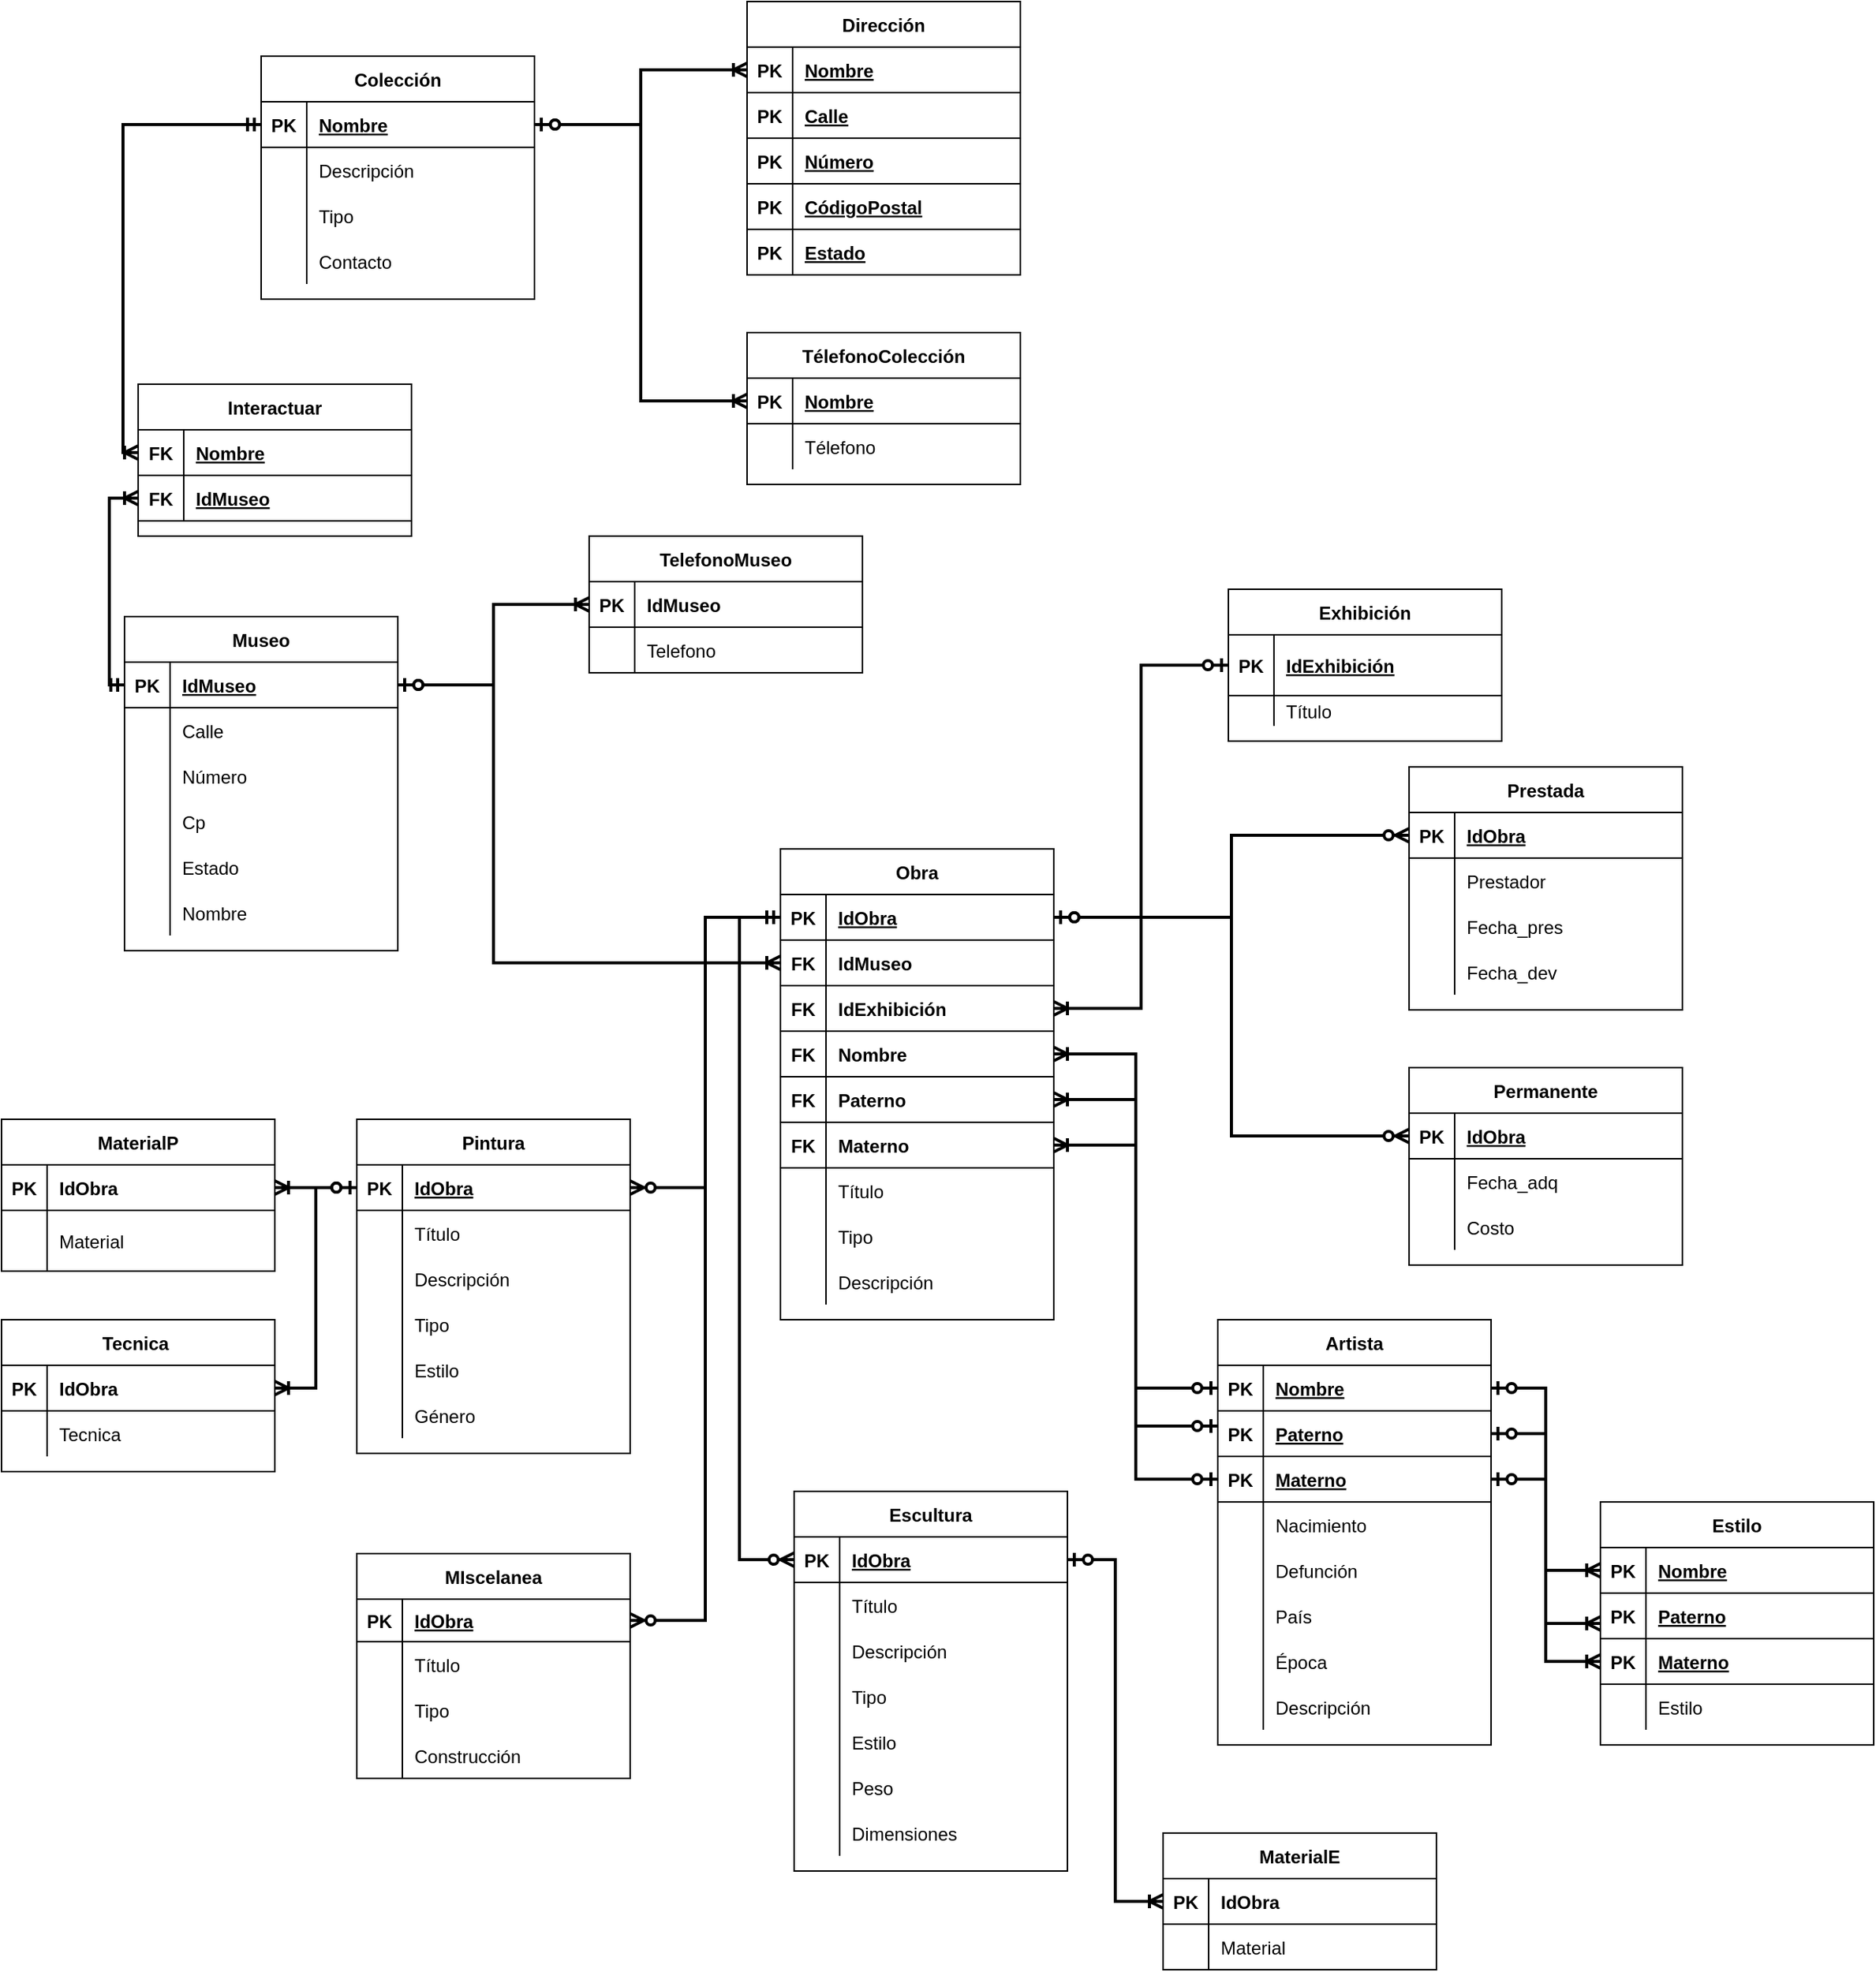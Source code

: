 <mxfile version="15.7.3" type="google"><diagram id="Gqb3gOMhpHsp-n0S6WZP" name="Page-1"><mxGraphModel dx="1221" dy="1813" grid="1" gridSize="9" guides="1" tooltips="1" connect="1" arrows="1" fold="1" page="1" pageScale="1" pageWidth="827" pageHeight="1169" math="0" shadow="0"><root><mxCell id="0"/><mxCell id="1" parent="0"/><mxCell id="NovQjecIwesOeJud58FZ-1" value="Obra" style="shape=table;startSize=30;container=1;collapsible=1;childLayout=tableLayout;fixedRows=1;rowLines=0;fontStyle=1;align=center;resizeLast=1;" parent="1" vertex="1"><mxGeometry x="1179" y="540" width="180" height="310" as="geometry"/></mxCell><mxCell id="NovQjecIwesOeJud58FZ-2" value="" style="shape=partialRectangle;collapsible=0;dropTarget=0;pointerEvents=0;fillColor=none;top=0;left=0;bottom=1;right=0;points=[[0,0.5],[1,0.5]];portConstraint=eastwest;" parent="NovQjecIwesOeJud58FZ-1" vertex="1"><mxGeometry y="30" width="180" height="30" as="geometry"/></mxCell><mxCell id="NovQjecIwesOeJud58FZ-3" value="PK" style="shape=partialRectangle;connectable=0;fillColor=none;top=0;left=0;bottom=0;right=0;fontStyle=1;overflow=hidden;" parent="NovQjecIwesOeJud58FZ-2" vertex="1"><mxGeometry width="30" height="30" as="geometry"><mxRectangle width="30" height="30" as="alternateBounds"/></mxGeometry></mxCell><mxCell id="NovQjecIwesOeJud58FZ-4" value="IdObra" style="shape=partialRectangle;connectable=0;fillColor=none;top=0;left=0;bottom=0;right=0;align=left;spacingLeft=6;fontStyle=5;overflow=hidden;" parent="NovQjecIwesOeJud58FZ-2" vertex="1"><mxGeometry x="30" width="150" height="30" as="geometry"><mxRectangle width="150" height="30" as="alternateBounds"/></mxGeometry></mxCell><mxCell id="NovQjecIwesOeJud58FZ-27" value="" style="shape=partialRectangle;collapsible=0;dropTarget=0;pointerEvents=0;fillColor=none;top=0;left=0;bottom=1;right=0;points=[[0,0.5],[1,0.5]];portConstraint=eastwest;" parent="NovQjecIwesOeJud58FZ-1" vertex="1"><mxGeometry y="60" width="180" height="30" as="geometry"/></mxCell><mxCell id="NovQjecIwesOeJud58FZ-28" value="FK" style="shape=partialRectangle;connectable=0;fillColor=none;top=0;left=0;bottom=0;right=0;fontStyle=1;overflow=hidden;" parent="NovQjecIwesOeJud58FZ-27" vertex="1"><mxGeometry width="30" height="30" as="geometry"><mxRectangle width="30" height="30" as="alternateBounds"/></mxGeometry></mxCell><mxCell id="NovQjecIwesOeJud58FZ-29" value="IdMuseo" style="shape=partialRectangle;connectable=0;fillColor=none;top=0;left=0;bottom=0;right=0;align=left;spacingLeft=6;fontStyle=1;overflow=hidden;" parent="NovQjecIwesOeJud58FZ-27" vertex="1"><mxGeometry x="30" width="150" height="30" as="geometry"><mxRectangle width="150" height="30" as="alternateBounds"/></mxGeometry></mxCell><mxCell id="NovQjecIwesOeJud58FZ-86" value="" style="shape=partialRectangle;collapsible=0;dropTarget=0;pointerEvents=0;fillColor=none;top=0;left=0;bottom=1;right=0;points=[[0,0.5],[1,0.5]];portConstraint=eastwest;" parent="NovQjecIwesOeJud58FZ-1" vertex="1"><mxGeometry y="90" width="180" height="30" as="geometry"/></mxCell><mxCell id="NovQjecIwesOeJud58FZ-87" value="FK" style="shape=partialRectangle;connectable=0;fillColor=none;top=0;left=0;bottom=0;right=0;fontStyle=1;overflow=hidden;" parent="NovQjecIwesOeJud58FZ-86" vertex="1"><mxGeometry width="30" height="30" as="geometry"><mxRectangle width="30" height="30" as="alternateBounds"/></mxGeometry></mxCell><mxCell id="NovQjecIwesOeJud58FZ-88" value="IdExhibición" style="shape=partialRectangle;connectable=0;fillColor=none;top=0;left=0;bottom=0;right=0;align=left;spacingLeft=6;fontStyle=1;overflow=hidden;" parent="NovQjecIwesOeJud58FZ-86" vertex="1"><mxGeometry x="30" width="150" height="30" as="geometry"><mxRectangle width="150" height="30" as="alternateBounds"/></mxGeometry></mxCell><mxCell id="NovQjecIwesOeJud58FZ-30" value="" style="shape=partialRectangle;collapsible=0;dropTarget=0;pointerEvents=0;fillColor=none;top=0;left=0;bottom=1;right=0;points=[[0,0.5],[1,0.5]];portConstraint=eastwest;" parent="NovQjecIwesOeJud58FZ-1" vertex="1"><mxGeometry y="120" width="180" height="30" as="geometry"/></mxCell><mxCell id="NovQjecIwesOeJud58FZ-31" value="FK" style="shape=partialRectangle;connectable=0;fillColor=none;top=0;left=0;bottom=0;right=0;fontStyle=1;overflow=hidden;" parent="NovQjecIwesOeJud58FZ-30" vertex="1"><mxGeometry width="30" height="30" as="geometry"><mxRectangle width="30" height="30" as="alternateBounds"/></mxGeometry></mxCell><mxCell id="NovQjecIwesOeJud58FZ-32" value="Nombre" style="shape=partialRectangle;connectable=0;fillColor=none;top=0;left=0;bottom=0;right=0;align=left;spacingLeft=6;fontStyle=1;overflow=hidden;" parent="NovQjecIwesOeJud58FZ-30" vertex="1"><mxGeometry x="30" width="150" height="30" as="geometry"><mxRectangle width="150" height="30" as="alternateBounds"/></mxGeometry></mxCell><mxCell id="NovQjecIwesOeJud58FZ-33" value="" style="shape=partialRectangle;collapsible=0;dropTarget=0;pointerEvents=0;fillColor=none;top=0;left=0;bottom=1;right=0;points=[[0,0.5],[1,0.5]];portConstraint=eastwest;" parent="NovQjecIwesOeJud58FZ-1" vertex="1"><mxGeometry y="150" width="180" height="30" as="geometry"/></mxCell><mxCell id="NovQjecIwesOeJud58FZ-34" value="FK" style="shape=partialRectangle;connectable=0;fillColor=none;top=0;left=0;bottom=0;right=0;fontStyle=1;overflow=hidden;" parent="NovQjecIwesOeJud58FZ-33" vertex="1"><mxGeometry width="30" height="30" as="geometry"><mxRectangle width="30" height="30" as="alternateBounds"/></mxGeometry></mxCell><mxCell id="NovQjecIwesOeJud58FZ-35" value="Paterno" style="shape=partialRectangle;connectable=0;fillColor=none;top=0;left=0;bottom=0;right=0;align=left;spacingLeft=6;fontStyle=1;overflow=hidden;" parent="NovQjecIwesOeJud58FZ-33" vertex="1"><mxGeometry x="30" width="150" height="30" as="geometry"><mxRectangle width="150" height="30" as="alternateBounds"/></mxGeometry></mxCell><mxCell id="NovQjecIwesOeJud58FZ-58" value="" style="shape=partialRectangle;collapsible=0;dropTarget=0;pointerEvents=0;fillColor=none;top=0;left=0;bottom=1;right=0;points=[[0,0.5],[1,0.5]];portConstraint=eastwest;" parent="NovQjecIwesOeJud58FZ-1" vertex="1"><mxGeometry y="180" width="180" height="30" as="geometry"/></mxCell><mxCell id="NovQjecIwesOeJud58FZ-59" value="FK" style="shape=partialRectangle;connectable=0;fillColor=none;top=0;left=0;bottom=0;right=0;fontStyle=1;overflow=hidden;" parent="NovQjecIwesOeJud58FZ-58" vertex="1"><mxGeometry width="30" height="30" as="geometry"><mxRectangle width="30" height="30" as="alternateBounds"/></mxGeometry></mxCell><mxCell id="NovQjecIwesOeJud58FZ-60" value="Materno" style="shape=partialRectangle;connectable=0;fillColor=none;top=0;left=0;bottom=0;right=0;align=left;spacingLeft=6;fontStyle=1;overflow=hidden;" parent="NovQjecIwesOeJud58FZ-58" vertex="1"><mxGeometry x="30" width="150" height="30" as="geometry"><mxRectangle width="150" height="30" as="alternateBounds"/></mxGeometry></mxCell><mxCell id="NovQjecIwesOeJud58FZ-5" value="" style="shape=partialRectangle;collapsible=0;dropTarget=0;pointerEvents=0;fillColor=none;top=0;left=0;bottom=0;right=0;points=[[0,0.5],[1,0.5]];portConstraint=eastwest;" parent="NovQjecIwesOeJud58FZ-1" vertex="1"><mxGeometry y="210" width="180" height="30" as="geometry"/></mxCell><mxCell id="NovQjecIwesOeJud58FZ-6" value="" style="shape=partialRectangle;connectable=0;fillColor=none;top=0;left=0;bottom=0;right=0;editable=1;overflow=hidden;" parent="NovQjecIwesOeJud58FZ-5" vertex="1"><mxGeometry width="30" height="30" as="geometry"><mxRectangle width="30" height="30" as="alternateBounds"/></mxGeometry></mxCell><mxCell id="NovQjecIwesOeJud58FZ-7" value="Título" style="shape=partialRectangle;connectable=0;fillColor=none;top=0;left=0;bottom=0;right=0;align=left;spacingLeft=6;overflow=hidden;" parent="NovQjecIwesOeJud58FZ-5" vertex="1"><mxGeometry x="30" width="150" height="30" as="geometry"><mxRectangle width="150" height="30" as="alternateBounds"/></mxGeometry></mxCell><mxCell id="NovQjecIwesOeJud58FZ-8" value="" style="shape=partialRectangle;collapsible=0;dropTarget=0;pointerEvents=0;fillColor=none;top=0;left=0;bottom=0;right=0;points=[[0,0.5],[1,0.5]];portConstraint=eastwest;" parent="NovQjecIwesOeJud58FZ-1" vertex="1"><mxGeometry y="240" width="180" height="30" as="geometry"/></mxCell><mxCell id="NovQjecIwesOeJud58FZ-9" value="" style="shape=partialRectangle;connectable=0;fillColor=none;top=0;left=0;bottom=0;right=0;editable=1;overflow=hidden;" parent="NovQjecIwesOeJud58FZ-8" vertex="1"><mxGeometry width="30" height="30" as="geometry"><mxRectangle width="30" height="30" as="alternateBounds"/></mxGeometry></mxCell><mxCell id="NovQjecIwesOeJud58FZ-10" value="Tipo" style="shape=partialRectangle;connectable=0;fillColor=none;top=0;left=0;bottom=0;right=0;align=left;spacingLeft=6;overflow=hidden;" parent="NovQjecIwesOeJud58FZ-8" vertex="1"><mxGeometry x="30" width="150" height="30" as="geometry"><mxRectangle width="150" height="30" as="alternateBounds"/></mxGeometry></mxCell><mxCell id="NovQjecIwesOeJud58FZ-11" value="" style="shape=partialRectangle;collapsible=0;dropTarget=0;pointerEvents=0;fillColor=none;top=0;left=0;bottom=0;right=0;points=[[0,0.5],[1,0.5]];portConstraint=eastwest;" parent="NovQjecIwesOeJud58FZ-1" vertex="1"><mxGeometry y="270" width="180" height="30" as="geometry"/></mxCell><mxCell id="NovQjecIwesOeJud58FZ-12" value="" style="shape=partialRectangle;connectable=0;fillColor=none;top=0;left=0;bottom=0;right=0;editable=1;overflow=hidden;" parent="NovQjecIwesOeJud58FZ-11" vertex="1"><mxGeometry width="30" height="30" as="geometry"><mxRectangle width="30" height="30" as="alternateBounds"/></mxGeometry></mxCell><mxCell id="NovQjecIwesOeJud58FZ-13" value="Descripción" style="shape=partialRectangle;connectable=0;fillColor=none;top=0;left=0;bottom=0;right=0;align=left;spacingLeft=6;overflow=hidden;" parent="NovQjecIwesOeJud58FZ-11" vertex="1"><mxGeometry x="30" width="150" height="30" as="geometry"><mxRectangle width="150" height="30" as="alternateBounds"/></mxGeometry></mxCell><mxCell id="cqNPN0cqHUTnMreSVNnQ-27" value="TélefonoColección" style="shape=table;startSize=30;container=1;collapsible=1;childLayout=tableLayout;fixedRows=1;rowLines=0;fontStyle=1;align=center;resizeLast=1;" parent="1" vertex="1"><mxGeometry x="1157" y="200" width="180" height="100" as="geometry"/></mxCell><mxCell id="cqNPN0cqHUTnMreSVNnQ-28" value="" style="shape=partialRectangle;collapsible=0;dropTarget=0;pointerEvents=0;fillColor=none;top=0;left=0;bottom=1;right=0;points=[[0,0.5],[1,0.5]];portConstraint=eastwest;" parent="cqNPN0cqHUTnMreSVNnQ-27" vertex="1"><mxGeometry y="30" width="180" height="30" as="geometry"/></mxCell><mxCell id="cqNPN0cqHUTnMreSVNnQ-29" value="PK" style="shape=partialRectangle;connectable=0;fillColor=none;top=0;left=0;bottom=0;right=0;fontStyle=1;overflow=hidden;" parent="cqNPN0cqHUTnMreSVNnQ-28" vertex="1"><mxGeometry width="30" height="30" as="geometry"><mxRectangle width="30" height="30" as="alternateBounds"/></mxGeometry></mxCell><mxCell id="cqNPN0cqHUTnMreSVNnQ-30" value="Nombre" style="shape=partialRectangle;connectable=0;fillColor=none;top=0;left=0;bottom=0;right=0;align=left;spacingLeft=6;fontStyle=5;overflow=hidden;" parent="cqNPN0cqHUTnMreSVNnQ-28" vertex="1"><mxGeometry x="30" width="150" height="30" as="geometry"><mxRectangle width="150" height="30" as="alternateBounds"/></mxGeometry></mxCell><mxCell id="cqNPN0cqHUTnMreSVNnQ-31" value="" style="shape=partialRectangle;collapsible=0;dropTarget=0;pointerEvents=0;fillColor=none;top=0;left=0;bottom=0;right=0;points=[[0,0.5],[1,0.5]];portConstraint=eastwest;" parent="cqNPN0cqHUTnMreSVNnQ-27" vertex="1"><mxGeometry y="60" width="180" height="30" as="geometry"/></mxCell><mxCell id="cqNPN0cqHUTnMreSVNnQ-32" value="" style="shape=partialRectangle;connectable=0;fillColor=none;top=0;left=0;bottom=0;right=0;editable=1;overflow=hidden;" parent="cqNPN0cqHUTnMreSVNnQ-31" vertex="1"><mxGeometry width="30" height="30" as="geometry"><mxRectangle width="30" height="30" as="alternateBounds"/></mxGeometry></mxCell><mxCell id="cqNPN0cqHUTnMreSVNnQ-33" value="Télefono" style="shape=partialRectangle;connectable=0;fillColor=none;top=0;left=0;bottom=0;right=0;align=left;spacingLeft=6;overflow=hidden;" parent="cqNPN0cqHUTnMreSVNnQ-31" vertex="1"><mxGeometry x="30" width="150" height="30" as="geometry"><mxRectangle width="150" height="30" as="alternateBounds"/></mxGeometry></mxCell><mxCell id="yjpwxpB4TI3y7Uey5Nya-1" value="Colección" style="shape=table;startSize=30;container=1;collapsible=1;childLayout=tableLayout;fixedRows=1;rowLines=0;fontStyle=1;align=center;resizeLast=1;" parent="1" vertex="1"><mxGeometry x="837" y="18" width="180" height="160" as="geometry"/></mxCell><mxCell id="yjpwxpB4TI3y7Uey5Nya-2" value="" style="shape=partialRectangle;collapsible=0;dropTarget=0;pointerEvents=0;fillColor=none;top=0;left=0;bottom=1;right=0;points=[[0,0.5],[1,0.5]];portConstraint=eastwest;" parent="yjpwxpB4TI3y7Uey5Nya-1" vertex="1"><mxGeometry y="30" width="180" height="30" as="geometry"/></mxCell><mxCell id="yjpwxpB4TI3y7Uey5Nya-3" value="PK" style="shape=partialRectangle;connectable=0;fillColor=none;top=0;left=0;bottom=0;right=0;fontStyle=1;overflow=hidden;" parent="yjpwxpB4TI3y7Uey5Nya-2" vertex="1"><mxGeometry width="30" height="30" as="geometry"><mxRectangle width="30" height="30" as="alternateBounds"/></mxGeometry></mxCell><mxCell id="yjpwxpB4TI3y7Uey5Nya-4" value="Nombre" style="shape=partialRectangle;connectable=0;fillColor=none;top=0;left=0;bottom=0;right=0;align=left;spacingLeft=6;fontStyle=5;overflow=hidden;" parent="yjpwxpB4TI3y7Uey5Nya-2" vertex="1"><mxGeometry x="30" width="150" height="30" as="geometry"><mxRectangle width="150" height="30" as="alternateBounds"/></mxGeometry></mxCell><mxCell id="yjpwxpB4TI3y7Uey5Nya-5" value="" style="shape=partialRectangle;collapsible=0;dropTarget=0;pointerEvents=0;fillColor=none;top=0;left=0;bottom=0;right=0;points=[[0,0.5],[1,0.5]];portConstraint=eastwest;" parent="yjpwxpB4TI3y7Uey5Nya-1" vertex="1"><mxGeometry y="60" width="180" height="30" as="geometry"/></mxCell><mxCell id="yjpwxpB4TI3y7Uey5Nya-6" value="" style="shape=partialRectangle;connectable=0;fillColor=none;top=0;left=0;bottom=0;right=0;editable=1;overflow=hidden;" parent="yjpwxpB4TI3y7Uey5Nya-5" vertex="1"><mxGeometry width="30" height="30" as="geometry"><mxRectangle width="30" height="30" as="alternateBounds"/></mxGeometry></mxCell><mxCell id="yjpwxpB4TI3y7Uey5Nya-7" value="Descripción" style="shape=partialRectangle;connectable=0;fillColor=none;top=0;left=0;bottom=0;right=0;align=left;spacingLeft=6;overflow=hidden;" parent="yjpwxpB4TI3y7Uey5Nya-5" vertex="1"><mxGeometry x="30" width="150" height="30" as="geometry"><mxRectangle width="150" height="30" as="alternateBounds"/></mxGeometry></mxCell><mxCell id="yjpwxpB4TI3y7Uey5Nya-8" value="" style="shape=partialRectangle;collapsible=0;dropTarget=0;pointerEvents=0;fillColor=none;top=0;left=0;bottom=0;right=0;points=[[0,0.5],[1,0.5]];portConstraint=eastwest;" parent="yjpwxpB4TI3y7Uey5Nya-1" vertex="1"><mxGeometry y="90" width="180" height="30" as="geometry"/></mxCell><mxCell id="yjpwxpB4TI3y7Uey5Nya-9" value="" style="shape=partialRectangle;connectable=0;fillColor=none;top=0;left=0;bottom=0;right=0;editable=1;overflow=hidden;" parent="yjpwxpB4TI3y7Uey5Nya-8" vertex="1"><mxGeometry width="30" height="30" as="geometry"><mxRectangle width="30" height="30" as="alternateBounds"/></mxGeometry></mxCell><mxCell id="yjpwxpB4TI3y7Uey5Nya-10" value="Tipo" style="shape=partialRectangle;connectable=0;fillColor=none;top=0;left=0;bottom=0;right=0;align=left;spacingLeft=6;overflow=hidden;" parent="yjpwxpB4TI3y7Uey5Nya-8" vertex="1"><mxGeometry x="30" width="150" height="30" as="geometry"><mxRectangle width="150" height="30" as="alternateBounds"/></mxGeometry></mxCell><mxCell id="yjpwxpB4TI3y7Uey5Nya-11" value="" style="shape=partialRectangle;collapsible=0;dropTarget=0;pointerEvents=0;fillColor=none;top=0;left=0;bottom=0;right=0;points=[[0,0.5],[1,0.5]];portConstraint=eastwest;" parent="yjpwxpB4TI3y7Uey5Nya-1" vertex="1"><mxGeometry y="120" width="180" height="30" as="geometry"/></mxCell><mxCell id="yjpwxpB4TI3y7Uey5Nya-12" value="" style="shape=partialRectangle;connectable=0;fillColor=none;top=0;left=0;bottom=0;right=0;editable=1;overflow=hidden;" parent="yjpwxpB4TI3y7Uey5Nya-11" vertex="1"><mxGeometry width="30" height="30" as="geometry"><mxRectangle width="30" height="30" as="alternateBounds"/></mxGeometry></mxCell><mxCell id="yjpwxpB4TI3y7Uey5Nya-13" value="Contacto" style="shape=partialRectangle;connectable=0;fillColor=none;top=0;left=0;bottom=0;right=0;align=left;spacingLeft=6;overflow=hidden;" parent="yjpwxpB4TI3y7Uey5Nya-11" vertex="1"><mxGeometry x="30" width="150" height="30" as="geometry"><mxRectangle width="150" height="30" as="alternateBounds"/></mxGeometry></mxCell><mxCell id="NovQjecIwesOeJud58FZ-14" value="Permanente" style="shape=table;startSize=30;container=1;collapsible=1;childLayout=tableLayout;fixedRows=1;rowLines=0;fontStyle=1;align=center;resizeLast=1;" parent="1" vertex="1"><mxGeometry x="1593" y="684" width="180" height="130" as="geometry"/></mxCell><mxCell id="NovQjecIwesOeJud58FZ-15" value="" style="shape=partialRectangle;collapsible=0;dropTarget=0;pointerEvents=0;fillColor=none;top=0;left=0;bottom=1;right=0;points=[[0,0.5],[1,0.5]];portConstraint=eastwest;" parent="NovQjecIwesOeJud58FZ-14" vertex="1"><mxGeometry y="30" width="180" height="30" as="geometry"/></mxCell><mxCell id="NovQjecIwesOeJud58FZ-16" value="PK" style="shape=partialRectangle;connectable=0;fillColor=none;top=0;left=0;bottom=0;right=0;fontStyle=1;overflow=hidden;" parent="NovQjecIwesOeJud58FZ-15" vertex="1"><mxGeometry width="30" height="30" as="geometry"><mxRectangle width="30" height="30" as="alternateBounds"/></mxGeometry></mxCell><mxCell id="NovQjecIwesOeJud58FZ-17" value="IdObra" style="shape=partialRectangle;connectable=0;fillColor=none;top=0;left=0;bottom=0;right=0;align=left;spacingLeft=6;fontStyle=5;overflow=hidden;" parent="NovQjecIwesOeJud58FZ-15" vertex="1"><mxGeometry x="30" width="150" height="30" as="geometry"><mxRectangle width="150" height="30" as="alternateBounds"/></mxGeometry></mxCell><mxCell id="NovQjecIwesOeJud58FZ-18" value="" style="shape=partialRectangle;collapsible=0;dropTarget=0;pointerEvents=0;fillColor=none;top=0;left=0;bottom=0;right=0;points=[[0,0.5],[1,0.5]];portConstraint=eastwest;" parent="NovQjecIwesOeJud58FZ-14" vertex="1"><mxGeometry y="60" width="180" height="30" as="geometry"/></mxCell><mxCell id="NovQjecIwesOeJud58FZ-19" value="" style="shape=partialRectangle;connectable=0;fillColor=none;top=0;left=0;bottom=0;right=0;editable=1;overflow=hidden;" parent="NovQjecIwesOeJud58FZ-18" vertex="1"><mxGeometry width="30" height="30" as="geometry"><mxRectangle width="30" height="30" as="alternateBounds"/></mxGeometry></mxCell><mxCell id="NovQjecIwesOeJud58FZ-20" value="Fecha_adq" style="shape=partialRectangle;connectable=0;fillColor=none;top=0;left=0;bottom=0;right=0;align=left;spacingLeft=6;overflow=hidden;" parent="NovQjecIwesOeJud58FZ-18" vertex="1"><mxGeometry x="30" width="150" height="30" as="geometry"><mxRectangle width="150" height="30" as="alternateBounds"/></mxGeometry></mxCell><mxCell id="NovQjecIwesOeJud58FZ-21" value="" style="shape=partialRectangle;collapsible=0;dropTarget=0;pointerEvents=0;fillColor=none;top=0;left=0;bottom=0;right=0;points=[[0,0.5],[1,0.5]];portConstraint=eastwest;" parent="NovQjecIwesOeJud58FZ-14" vertex="1"><mxGeometry y="90" width="180" height="30" as="geometry"/></mxCell><mxCell id="NovQjecIwesOeJud58FZ-22" value="" style="shape=partialRectangle;connectable=0;fillColor=none;top=0;left=0;bottom=0;right=0;editable=1;overflow=hidden;" parent="NovQjecIwesOeJud58FZ-21" vertex="1"><mxGeometry width="30" height="30" as="geometry"><mxRectangle width="30" height="30" as="alternateBounds"/></mxGeometry></mxCell><mxCell id="NovQjecIwesOeJud58FZ-23" value="Costo" style="shape=partialRectangle;connectable=0;fillColor=none;top=0;left=0;bottom=0;right=0;align=left;spacingLeft=6;overflow=hidden;" parent="NovQjecIwesOeJud58FZ-21" vertex="1"><mxGeometry x="30" width="150" height="30" as="geometry"><mxRectangle width="150" height="30" as="alternateBounds"/></mxGeometry></mxCell><mxCell id="cqNPN0cqHUTnMreSVNnQ-1" value="Dirección" style="shape=table;startSize=30;container=1;collapsible=1;childLayout=tableLayout;fixedRows=1;rowLines=0;fontStyle=1;align=center;resizeLast=1;" parent="1" vertex="1"><mxGeometry x="1157" y="-18" width="180" height="180" as="geometry"/></mxCell><mxCell id="cqNPN0cqHUTnMreSVNnQ-2" value="" style="shape=partialRectangle;collapsible=0;dropTarget=0;pointerEvents=0;fillColor=none;top=0;left=0;bottom=1;right=0;points=[[0,0.5],[1,0.5]];portConstraint=eastwest;" parent="cqNPN0cqHUTnMreSVNnQ-1" vertex="1"><mxGeometry y="30" width="180" height="30" as="geometry"/></mxCell><mxCell id="cqNPN0cqHUTnMreSVNnQ-3" value="PK" style="shape=partialRectangle;connectable=0;fillColor=none;top=0;left=0;bottom=0;right=0;fontStyle=1;overflow=hidden;" parent="cqNPN0cqHUTnMreSVNnQ-2" vertex="1"><mxGeometry width="30" height="30" as="geometry"><mxRectangle width="30" height="30" as="alternateBounds"/></mxGeometry></mxCell><mxCell id="cqNPN0cqHUTnMreSVNnQ-4" value="Nombre" style="shape=partialRectangle;connectable=0;fillColor=none;top=0;left=0;bottom=0;right=0;align=left;spacingLeft=6;fontStyle=5;overflow=hidden;" parent="cqNPN0cqHUTnMreSVNnQ-2" vertex="1"><mxGeometry x="30" width="150" height="30" as="geometry"><mxRectangle width="150" height="30" as="alternateBounds"/></mxGeometry></mxCell><mxCell id="xcAYxRm0sr03VRXwUdhO-2" value="" style="shape=partialRectangle;collapsible=0;dropTarget=0;pointerEvents=0;fillColor=none;top=0;left=0;bottom=1;right=0;points=[[0,0.5],[1,0.5]];portConstraint=eastwest;" parent="cqNPN0cqHUTnMreSVNnQ-1" vertex="1"><mxGeometry y="60" width="180" height="30" as="geometry"/></mxCell><mxCell id="xcAYxRm0sr03VRXwUdhO-3" value="PK" style="shape=partialRectangle;connectable=0;fillColor=none;top=0;left=0;bottom=0;right=0;fontStyle=1;overflow=hidden;" parent="xcAYxRm0sr03VRXwUdhO-2" vertex="1"><mxGeometry width="30" height="30" as="geometry"><mxRectangle width="30" height="30" as="alternateBounds"/></mxGeometry></mxCell><mxCell id="xcAYxRm0sr03VRXwUdhO-4" value="Calle" style="shape=partialRectangle;connectable=0;fillColor=none;top=0;left=0;bottom=0;right=0;align=left;spacingLeft=6;fontStyle=5;overflow=hidden;" parent="xcAYxRm0sr03VRXwUdhO-2" vertex="1"><mxGeometry x="30" width="150" height="30" as="geometry"><mxRectangle width="150" height="30" as="alternateBounds"/></mxGeometry></mxCell><mxCell id="xcAYxRm0sr03VRXwUdhO-37" value="" style="shape=partialRectangle;collapsible=0;dropTarget=0;pointerEvents=0;fillColor=none;top=0;left=0;bottom=1;right=0;points=[[0,0.5],[1,0.5]];portConstraint=eastwest;" parent="cqNPN0cqHUTnMreSVNnQ-1" vertex="1"><mxGeometry y="90" width="180" height="30" as="geometry"/></mxCell><mxCell id="xcAYxRm0sr03VRXwUdhO-38" value="PK" style="shape=partialRectangle;connectable=0;fillColor=none;top=0;left=0;bottom=0;right=0;fontStyle=1;overflow=hidden;" parent="xcAYxRm0sr03VRXwUdhO-37" vertex="1"><mxGeometry width="30" height="30" as="geometry"><mxRectangle width="30" height="30" as="alternateBounds"/></mxGeometry></mxCell><mxCell id="xcAYxRm0sr03VRXwUdhO-39" value="Número" style="shape=partialRectangle;connectable=0;fillColor=none;top=0;left=0;bottom=0;right=0;align=left;spacingLeft=6;fontStyle=5;overflow=hidden;" parent="xcAYxRm0sr03VRXwUdhO-37" vertex="1"><mxGeometry x="30" width="150" height="30" as="geometry"><mxRectangle width="150" height="30" as="alternateBounds"/></mxGeometry></mxCell><mxCell id="xcAYxRm0sr03VRXwUdhO-60" value="" style="shape=partialRectangle;collapsible=0;dropTarget=0;pointerEvents=0;fillColor=none;top=0;left=0;bottom=1;right=0;points=[[0,0.5],[1,0.5]];portConstraint=eastwest;" parent="cqNPN0cqHUTnMreSVNnQ-1" vertex="1"><mxGeometry y="120" width="180" height="30" as="geometry"/></mxCell><mxCell id="xcAYxRm0sr03VRXwUdhO-61" value="PK" style="shape=partialRectangle;connectable=0;fillColor=none;top=0;left=0;bottom=0;right=0;fontStyle=1;overflow=hidden;" parent="xcAYxRm0sr03VRXwUdhO-60" vertex="1"><mxGeometry width="30" height="30" as="geometry"><mxRectangle width="30" height="30" as="alternateBounds"/></mxGeometry></mxCell><mxCell id="xcAYxRm0sr03VRXwUdhO-62" value="CódigoPostal" style="shape=partialRectangle;connectable=0;fillColor=none;top=0;left=0;bottom=0;right=0;align=left;spacingLeft=6;fontStyle=5;overflow=hidden;" parent="xcAYxRm0sr03VRXwUdhO-60" vertex="1"><mxGeometry x="30" width="150" height="30" as="geometry"><mxRectangle width="150" height="30" as="alternateBounds"/></mxGeometry></mxCell><mxCell id="xcAYxRm0sr03VRXwUdhO-85" value="" style="shape=partialRectangle;collapsible=0;dropTarget=0;pointerEvents=0;fillColor=none;top=0;left=0;bottom=1;right=0;points=[[0,0.5],[1,0.5]];portConstraint=eastwest;" parent="cqNPN0cqHUTnMreSVNnQ-1" vertex="1"><mxGeometry y="150" width="180" height="30" as="geometry"/></mxCell><mxCell id="xcAYxRm0sr03VRXwUdhO-86" value="PK" style="shape=partialRectangle;connectable=0;fillColor=none;top=0;left=0;bottom=0;right=0;fontStyle=1;overflow=hidden;" parent="xcAYxRm0sr03VRXwUdhO-85" vertex="1"><mxGeometry width="30" height="30" as="geometry"><mxRectangle width="30" height="30" as="alternateBounds"/></mxGeometry></mxCell><mxCell id="xcAYxRm0sr03VRXwUdhO-87" value="Estado" style="shape=partialRectangle;connectable=0;fillColor=none;top=0;left=0;bottom=0;right=0;align=left;spacingLeft=6;fontStyle=5;overflow=hidden;" parent="xcAYxRm0sr03VRXwUdhO-85" vertex="1"><mxGeometry x="30" width="150" height="30" as="geometry"><mxRectangle width="150" height="30" as="alternateBounds"/></mxGeometry></mxCell><mxCell id="cqNPN0cqHUTnMreSVNnQ-14" value="MIscelanea" style="shape=table;startSize=30;container=1;collapsible=1;childLayout=tableLayout;fixedRows=1;rowLines=0;fontStyle=1;align=center;resizeLast=1;" parent="1" vertex="1"><mxGeometry x="900" y="1004" width="180" height="148" as="geometry"/></mxCell><mxCell id="cqNPN0cqHUTnMreSVNnQ-15" value="" style="shape=partialRectangle;collapsible=0;dropTarget=0;pointerEvents=0;fillColor=none;top=0;left=0;bottom=1;right=0;points=[[0,0.5],[1,0.5]];portConstraint=eastwest;" parent="cqNPN0cqHUTnMreSVNnQ-14" vertex="1"><mxGeometry y="30" width="180" height="28" as="geometry"/></mxCell><mxCell id="cqNPN0cqHUTnMreSVNnQ-16" value="PK" style="shape=partialRectangle;connectable=0;fillColor=none;top=0;left=0;bottom=0;right=0;fontStyle=1;overflow=hidden;" parent="cqNPN0cqHUTnMreSVNnQ-15" vertex="1"><mxGeometry width="30" height="28" as="geometry"><mxRectangle width="30" height="28" as="alternateBounds"/></mxGeometry></mxCell><mxCell id="cqNPN0cqHUTnMreSVNnQ-17" value="IdObra" style="shape=partialRectangle;connectable=0;fillColor=none;top=0;left=0;bottom=0;right=0;align=left;spacingLeft=6;fontStyle=5;overflow=hidden;" parent="cqNPN0cqHUTnMreSVNnQ-15" vertex="1"><mxGeometry x="30" width="150" height="28" as="geometry"><mxRectangle width="150" height="28" as="alternateBounds"/></mxGeometry></mxCell><mxCell id="cqNPN0cqHUTnMreSVNnQ-18" value="" style="shape=partialRectangle;collapsible=0;dropTarget=0;pointerEvents=0;fillColor=none;top=0;left=0;bottom=0;right=0;points=[[0,0.5],[1,0.5]];portConstraint=eastwest;" parent="cqNPN0cqHUTnMreSVNnQ-14" vertex="1"><mxGeometry y="58" width="180" height="30" as="geometry"/></mxCell><mxCell id="cqNPN0cqHUTnMreSVNnQ-19" value="" style="shape=partialRectangle;connectable=0;fillColor=none;top=0;left=0;bottom=0;right=0;editable=1;overflow=hidden;" parent="cqNPN0cqHUTnMreSVNnQ-18" vertex="1"><mxGeometry width="30" height="30" as="geometry"><mxRectangle width="30" height="30" as="alternateBounds"/></mxGeometry></mxCell><mxCell id="cqNPN0cqHUTnMreSVNnQ-20" value="Título" style="shape=partialRectangle;connectable=0;fillColor=none;top=0;left=0;bottom=0;right=0;align=left;spacingLeft=6;overflow=hidden;" parent="cqNPN0cqHUTnMreSVNnQ-18" vertex="1"><mxGeometry x="30" width="150" height="30" as="geometry"><mxRectangle width="150" height="30" as="alternateBounds"/></mxGeometry></mxCell><mxCell id="cqNPN0cqHUTnMreSVNnQ-21" value="" style="shape=partialRectangle;collapsible=0;dropTarget=0;pointerEvents=0;fillColor=none;top=0;left=0;bottom=0;right=0;points=[[0,0.5],[1,0.5]];portConstraint=eastwest;" parent="cqNPN0cqHUTnMreSVNnQ-14" vertex="1"><mxGeometry y="88" width="180" height="30" as="geometry"/></mxCell><mxCell id="cqNPN0cqHUTnMreSVNnQ-22" value="" style="shape=partialRectangle;connectable=0;fillColor=none;top=0;left=0;bottom=0;right=0;editable=1;overflow=hidden;" parent="cqNPN0cqHUTnMreSVNnQ-21" vertex="1"><mxGeometry width="30" height="30" as="geometry"><mxRectangle width="30" height="30" as="alternateBounds"/></mxGeometry></mxCell><mxCell id="cqNPN0cqHUTnMreSVNnQ-23" value="Tipo" style="shape=partialRectangle;connectable=0;fillColor=none;top=0;left=0;bottom=0;right=0;align=left;spacingLeft=6;overflow=hidden;" parent="cqNPN0cqHUTnMreSVNnQ-21" vertex="1"><mxGeometry x="30" width="150" height="30" as="geometry"><mxRectangle width="150" height="30" as="alternateBounds"/></mxGeometry></mxCell><mxCell id="cqNPN0cqHUTnMreSVNnQ-24" value="" style="shape=partialRectangle;collapsible=0;dropTarget=0;pointerEvents=0;fillColor=none;top=0;left=0;bottom=0;right=0;points=[[0,0.5],[1,0.5]];portConstraint=eastwest;" parent="cqNPN0cqHUTnMreSVNnQ-14" vertex="1"><mxGeometry y="118" width="180" height="30" as="geometry"/></mxCell><mxCell id="cqNPN0cqHUTnMreSVNnQ-25" value="" style="shape=partialRectangle;connectable=0;fillColor=none;top=0;left=0;bottom=0;right=0;editable=1;overflow=hidden;" parent="cqNPN0cqHUTnMreSVNnQ-24" vertex="1"><mxGeometry width="30" height="30" as="geometry"><mxRectangle width="30" height="30" as="alternateBounds"/></mxGeometry></mxCell><mxCell id="cqNPN0cqHUTnMreSVNnQ-26" value="Construcción" style="shape=partialRectangle;connectable=0;fillColor=none;top=0;left=0;bottom=0;right=0;align=left;spacingLeft=6;overflow=hidden;" parent="cqNPN0cqHUTnMreSVNnQ-24" vertex="1"><mxGeometry x="30" width="150" height="30" as="geometry"><mxRectangle width="150" height="30" as="alternateBounds"/></mxGeometry></mxCell><mxCell id="cqNPN0cqHUTnMreSVNnQ-40" value="Exhibición" style="shape=table;startSize=30;container=1;collapsible=1;childLayout=tableLayout;fixedRows=1;rowLines=0;fontStyle=1;align=center;resizeLast=1;" parent="1" vertex="1"><mxGeometry x="1474" y="369" width="180" height="100" as="geometry"/></mxCell><mxCell id="cqNPN0cqHUTnMreSVNnQ-41" value="" style="shape=partialRectangle;collapsible=0;dropTarget=0;pointerEvents=0;fillColor=none;top=0;left=0;bottom=1;right=0;points=[[0,0.5],[1,0.5]];portConstraint=eastwest;" parent="cqNPN0cqHUTnMreSVNnQ-40" vertex="1"><mxGeometry y="30" width="180" height="40" as="geometry"/></mxCell><mxCell id="cqNPN0cqHUTnMreSVNnQ-42" value="PK" style="shape=partialRectangle;connectable=0;fillColor=none;top=0;left=0;bottom=0;right=0;fontStyle=1;overflow=hidden;" parent="cqNPN0cqHUTnMreSVNnQ-41" vertex="1"><mxGeometry width="30" height="40" as="geometry"><mxRectangle width="30" height="40" as="alternateBounds"/></mxGeometry></mxCell><mxCell id="cqNPN0cqHUTnMreSVNnQ-43" value="IdExhibición" style="shape=partialRectangle;connectable=0;fillColor=none;top=0;left=0;bottom=0;right=0;align=left;spacingLeft=6;fontStyle=5;overflow=hidden;" parent="cqNPN0cqHUTnMreSVNnQ-41" vertex="1"><mxGeometry x="30" width="150" height="40" as="geometry"><mxRectangle width="150" height="40" as="alternateBounds"/></mxGeometry></mxCell><mxCell id="cqNPN0cqHUTnMreSVNnQ-44" value="" style="shape=partialRectangle;collapsible=0;dropTarget=0;pointerEvents=0;fillColor=none;top=0;left=0;bottom=0;right=0;points=[[0,0.5],[1,0.5]];portConstraint=eastwest;" parent="cqNPN0cqHUTnMreSVNnQ-40" vertex="1"><mxGeometry y="70" width="180" height="20" as="geometry"/></mxCell><mxCell id="cqNPN0cqHUTnMreSVNnQ-45" value="" style="shape=partialRectangle;connectable=0;fillColor=none;top=0;left=0;bottom=0;right=0;editable=1;overflow=hidden;" parent="cqNPN0cqHUTnMreSVNnQ-44" vertex="1"><mxGeometry width="30" height="20" as="geometry"><mxRectangle width="30" height="20" as="alternateBounds"/></mxGeometry></mxCell><mxCell id="cqNPN0cqHUTnMreSVNnQ-46" value="Título" style="shape=partialRectangle;connectable=0;fillColor=none;top=0;left=0;bottom=0;right=0;align=left;spacingLeft=6;overflow=hidden;" parent="cqNPN0cqHUTnMreSVNnQ-44" vertex="1"><mxGeometry x="30" width="150" height="20" as="geometry"><mxRectangle width="150" height="20" as="alternateBounds"/></mxGeometry></mxCell><mxCell id="yjpwxpB4TI3y7Uey5Nya-14" value="Artista" style="shape=table;startSize=30;container=1;collapsible=1;childLayout=tableLayout;fixedRows=1;rowLines=0;fontStyle=1;align=center;resizeLast=1;" parent="1" vertex="1"><mxGeometry x="1467" y="850" width="180" height="280" as="geometry"/></mxCell><mxCell id="yjpwxpB4TI3y7Uey5Nya-15" value="" style="shape=partialRectangle;collapsible=0;dropTarget=0;pointerEvents=0;fillColor=none;top=0;left=0;bottom=1;right=0;points=[[0,0.5],[1,0.5]];portConstraint=eastwest;" parent="yjpwxpB4TI3y7Uey5Nya-14" vertex="1"><mxGeometry y="30" width="180" height="30" as="geometry"/></mxCell><mxCell id="yjpwxpB4TI3y7Uey5Nya-16" value="PK" style="shape=partialRectangle;connectable=0;fillColor=none;top=0;left=0;bottom=0;right=0;fontStyle=1;overflow=hidden;" parent="yjpwxpB4TI3y7Uey5Nya-15" vertex="1"><mxGeometry width="30" height="30" as="geometry"><mxRectangle width="30" height="30" as="alternateBounds"/></mxGeometry></mxCell><mxCell id="yjpwxpB4TI3y7Uey5Nya-17" value="Nombre" style="shape=partialRectangle;connectable=0;fillColor=none;top=0;left=0;bottom=0;right=0;align=left;spacingLeft=6;fontStyle=5;overflow=hidden;" parent="yjpwxpB4TI3y7Uey5Nya-15" vertex="1"><mxGeometry x="30" width="150" height="30" as="geometry"><mxRectangle width="150" height="30" as="alternateBounds"/></mxGeometry></mxCell><mxCell id="yjpwxpB4TI3y7Uey5Nya-27" value="" style="shape=partialRectangle;collapsible=0;dropTarget=0;pointerEvents=0;fillColor=none;top=0;left=0;bottom=1;right=0;points=[[0,0.5],[1,0.5]];portConstraint=eastwest;" parent="yjpwxpB4TI3y7Uey5Nya-14" vertex="1"><mxGeometry y="60" width="180" height="30" as="geometry"/></mxCell><mxCell id="yjpwxpB4TI3y7Uey5Nya-28" value="PK" style="shape=partialRectangle;connectable=0;fillColor=none;top=0;left=0;bottom=0;right=0;fontStyle=1;overflow=hidden;" parent="yjpwxpB4TI3y7Uey5Nya-27" vertex="1"><mxGeometry width="30" height="30" as="geometry"><mxRectangle width="30" height="30" as="alternateBounds"/></mxGeometry></mxCell><mxCell id="yjpwxpB4TI3y7Uey5Nya-29" value="Paterno" style="shape=partialRectangle;connectable=0;fillColor=none;top=0;left=0;bottom=0;right=0;align=left;spacingLeft=6;fontStyle=5;overflow=hidden;" parent="yjpwxpB4TI3y7Uey5Nya-27" vertex="1"><mxGeometry x="30" width="150" height="30" as="geometry"><mxRectangle width="150" height="30" as="alternateBounds"/></mxGeometry></mxCell><mxCell id="yjpwxpB4TI3y7Uey5Nya-30" value="" style="shape=partialRectangle;collapsible=0;dropTarget=0;pointerEvents=0;fillColor=none;top=0;left=0;bottom=1;right=0;points=[[0,0.5],[1,0.5]];portConstraint=eastwest;" parent="yjpwxpB4TI3y7Uey5Nya-14" vertex="1"><mxGeometry y="90" width="180" height="30" as="geometry"/></mxCell><mxCell id="yjpwxpB4TI3y7Uey5Nya-31" value="PK" style="shape=partialRectangle;connectable=0;fillColor=none;top=0;left=0;bottom=0;right=0;fontStyle=1;overflow=hidden;" parent="yjpwxpB4TI3y7Uey5Nya-30" vertex="1"><mxGeometry width="30" height="30" as="geometry"><mxRectangle width="30" height="30" as="alternateBounds"/></mxGeometry></mxCell><mxCell id="yjpwxpB4TI3y7Uey5Nya-32" value="Materno" style="shape=partialRectangle;connectable=0;fillColor=none;top=0;left=0;bottom=0;right=0;align=left;spacingLeft=6;fontStyle=5;overflow=hidden;" parent="yjpwxpB4TI3y7Uey5Nya-30" vertex="1"><mxGeometry x="30" width="150" height="30" as="geometry"><mxRectangle width="150" height="30" as="alternateBounds"/></mxGeometry></mxCell><mxCell id="yjpwxpB4TI3y7Uey5Nya-18" value="" style="shape=partialRectangle;collapsible=0;dropTarget=0;pointerEvents=0;fillColor=none;top=0;left=0;bottom=0;right=0;points=[[0,0.5],[1,0.5]];portConstraint=eastwest;" parent="yjpwxpB4TI3y7Uey5Nya-14" vertex="1"><mxGeometry y="120" width="180" height="30" as="geometry"/></mxCell><mxCell id="yjpwxpB4TI3y7Uey5Nya-19" value="" style="shape=partialRectangle;connectable=0;fillColor=none;top=0;left=0;bottom=0;right=0;editable=1;overflow=hidden;" parent="yjpwxpB4TI3y7Uey5Nya-18" vertex="1"><mxGeometry width="30" height="30" as="geometry"><mxRectangle width="30" height="30" as="alternateBounds"/></mxGeometry></mxCell><mxCell id="yjpwxpB4TI3y7Uey5Nya-20" value="Nacimiento" style="shape=partialRectangle;connectable=0;fillColor=none;top=0;left=0;bottom=0;right=0;align=left;spacingLeft=6;overflow=hidden;" parent="yjpwxpB4TI3y7Uey5Nya-18" vertex="1"><mxGeometry x="30" width="150" height="30" as="geometry"><mxRectangle width="150" height="30" as="alternateBounds"/></mxGeometry></mxCell><mxCell id="yjpwxpB4TI3y7Uey5Nya-21" value="" style="shape=partialRectangle;collapsible=0;dropTarget=0;pointerEvents=0;fillColor=none;top=0;left=0;bottom=0;right=0;points=[[0,0.5],[1,0.5]];portConstraint=eastwest;" parent="yjpwxpB4TI3y7Uey5Nya-14" vertex="1"><mxGeometry y="150" width="180" height="30" as="geometry"/></mxCell><mxCell id="yjpwxpB4TI3y7Uey5Nya-22" value="" style="shape=partialRectangle;connectable=0;fillColor=none;top=0;left=0;bottom=0;right=0;editable=1;overflow=hidden;" parent="yjpwxpB4TI3y7Uey5Nya-21" vertex="1"><mxGeometry width="30" height="30" as="geometry"><mxRectangle width="30" height="30" as="alternateBounds"/></mxGeometry></mxCell><mxCell id="yjpwxpB4TI3y7Uey5Nya-23" value="Defunción" style="shape=partialRectangle;connectable=0;fillColor=none;top=0;left=0;bottom=0;right=0;align=left;spacingLeft=6;overflow=hidden;" parent="yjpwxpB4TI3y7Uey5Nya-21" vertex="1"><mxGeometry x="30" width="150" height="30" as="geometry"><mxRectangle width="150" height="30" as="alternateBounds"/></mxGeometry></mxCell><mxCell id="yjpwxpB4TI3y7Uey5Nya-24" value="" style="shape=partialRectangle;collapsible=0;dropTarget=0;pointerEvents=0;fillColor=none;top=0;left=0;bottom=0;right=0;points=[[0,0.5],[1,0.5]];portConstraint=eastwest;" parent="yjpwxpB4TI3y7Uey5Nya-14" vertex="1"><mxGeometry y="180" width="180" height="30" as="geometry"/></mxCell><mxCell id="yjpwxpB4TI3y7Uey5Nya-25" value="" style="shape=partialRectangle;connectable=0;fillColor=none;top=0;left=0;bottom=0;right=0;editable=1;overflow=hidden;" parent="yjpwxpB4TI3y7Uey5Nya-24" vertex="1"><mxGeometry width="30" height="30" as="geometry"><mxRectangle width="30" height="30" as="alternateBounds"/></mxGeometry></mxCell><mxCell id="yjpwxpB4TI3y7Uey5Nya-26" value="País" style="shape=partialRectangle;connectable=0;fillColor=none;top=0;left=0;bottom=0;right=0;align=left;spacingLeft=6;overflow=hidden;" parent="yjpwxpB4TI3y7Uey5Nya-24" vertex="1"><mxGeometry x="30" width="150" height="30" as="geometry"><mxRectangle width="150" height="30" as="alternateBounds"/></mxGeometry></mxCell><mxCell id="yjpwxpB4TI3y7Uey5Nya-36" value="" style="shape=partialRectangle;collapsible=0;dropTarget=0;pointerEvents=0;fillColor=none;top=0;left=0;bottom=0;right=0;points=[[0,0.5],[1,0.5]];portConstraint=eastwest;" parent="yjpwxpB4TI3y7Uey5Nya-14" vertex="1"><mxGeometry y="210" width="180" height="30" as="geometry"/></mxCell><mxCell id="yjpwxpB4TI3y7Uey5Nya-37" value="" style="shape=partialRectangle;connectable=0;fillColor=none;top=0;left=0;bottom=0;right=0;editable=1;overflow=hidden;" parent="yjpwxpB4TI3y7Uey5Nya-36" vertex="1"><mxGeometry width="30" height="30" as="geometry"><mxRectangle width="30" height="30" as="alternateBounds"/></mxGeometry></mxCell><mxCell id="yjpwxpB4TI3y7Uey5Nya-38" value="Época" style="shape=partialRectangle;connectable=0;fillColor=none;top=0;left=0;bottom=0;right=0;align=left;spacingLeft=6;overflow=hidden;" parent="yjpwxpB4TI3y7Uey5Nya-36" vertex="1"><mxGeometry x="30" width="150" height="30" as="geometry"><mxRectangle width="150" height="30" as="alternateBounds"/></mxGeometry></mxCell><mxCell id="yjpwxpB4TI3y7Uey5Nya-39" value="" style="shape=partialRectangle;collapsible=0;dropTarget=0;pointerEvents=0;fillColor=none;top=0;left=0;bottom=0;right=0;points=[[0,0.5],[1,0.5]];portConstraint=eastwest;" parent="yjpwxpB4TI3y7Uey5Nya-14" vertex="1"><mxGeometry y="240" width="180" height="30" as="geometry"/></mxCell><mxCell id="yjpwxpB4TI3y7Uey5Nya-40" value="" style="shape=partialRectangle;connectable=0;fillColor=none;top=0;left=0;bottom=0;right=0;editable=1;overflow=hidden;" parent="yjpwxpB4TI3y7Uey5Nya-39" vertex="1"><mxGeometry width="30" height="30" as="geometry"><mxRectangle width="30" height="30" as="alternateBounds"/></mxGeometry></mxCell><mxCell id="yjpwxpB4TI3y7Uey5Nya-41" value="Descripción" style="shape=partialRectangle;connectable=0;fillColor=none;top=0;left=0;bottom=0;right=0;align=left;spacingLeft=6;overflow=hidden;" parent="yjpwxpB4TI3y7Uey5Nya-39" vertex="1"><mxGeometry x="30" width="150" height="30" as="geometry"><mxRectangle width="150" height="30" as="alternateBounds"/></mxGeometry></mxCell><mxCell id="yjpwxpB4TI3y7Uey5Nya-42" value="Pintura" style="shape=table;startSize=30;container=1;collapsible=1;childLayout=tableLayout;fixedRows=1;rowLines=0;fontStyle=1;align=center;resizeLast=1;" parent="1" vertex="1"><mxGeometry x="900" y="718" width="180" height="220" as="geometry"/></mxCell><mxCell id="yjpwxpB4TI3y7Uey5Nya-43" value="" style="shape=partialRectangle;collapsible=0;dropTarget=0;pointerEvents=0;fillColor=none;top=0;left=0;bottom=1;right=0;points=[[0,0.5],[1,0.5]];portConstraint=eastwest;" parent="yjpwxpB4TI3y7Uey5Nya-42" vertex="1"><mxGeometry y="30" width="180" height="30" as="geometry"/></mxCell><mxCell id="yjpwxpB4TI3y7Uey5Nya-44" value="PK" style="shape=partialRectangle;connectable=0;fillColor=none;top=0;left=0;bottom=0;right=0;fontStyle=1;overflow=hidden;" parent="yjpwxpB4TI3y7Uey5Nya-43" vertex="1"><mxGeometry width="30" height="30" as="geometry"><mxRectangle width="30" height="30" as="alternateBounds"/></mxGeometry></mxCell><mxCell id="yjpwxpB4TI3y7Uey5Nya-45" value="IdObra" style="shape=partialRectangle;connectable=0;fillColor=none;top=0;left=0;bottom=0;right=0;align=left;spacingLeft=6;fontStyle=5;overflow=hidden;" parent="yjpwxpB4TI3y7Uey5Nya-43" vertex="1"><mxGeometry x="30" width="150" height="30" as="geometry"><mxRectangle width="150" height="30" as="alternateBounds"/></mxGeometry></mxCell><mxCell id="yjpwxpB4TI3y7Uey5Nya-46" value="" style="shape=partialRectangle;collapsible=0;dropTarget=0;pointerEvents=0;fillColor=none;top=0;left=0;bottom=0;right=0;points=[[0,0.5],[1,0.5]];portConstraint=eastwest;" parent="yjpwxpB4TI3y7Uey5Nya-42" vertex="1"><mxGeometry y="60" width="180" height="30" as="geometry"/></mxCell><mxCell id="yjpwxpB4TI3y7Uey5Nya-47" value="" style="shape=partialRectangle;connectable=0;fillColor=none;top=0;left=0;bottom=0;right=0;editable=1;overflow=hidden;" parent="yjpwxpB4TI3y7Uey5Nya-46" vertex="1"><mxGeometry width="30" height="30" as="geometry"><mxRectangle width="30" height="30" as="alternateBounds"/></mxGeometry></mxCell><mxCell id="yjpwxpB4TI3y7Uey5Nya-48" value="Título" style="shape=partialRectangle;connectable=0;fillColor=none;top=0;left=0;bottom=0;right=0;align=left;spacingLeft=6;overflow=hidden;" parent="yjpwxpB4TI3y7Uey5Nya-46" vertex="1"><mxGeometry x="30" width="150" height="30" as="geometry"><mxRectangle width="150" height="30" as="alternateBounds"/></mxGeometry></mxCell><mxCell id="yjpwxpB4TI3y7Uey5Nya-49" value="" style="shape=partialRectangle;collapsible=0;dropTarget=0;pointerEvents=0;fillColor=none;top=0;left=0;bottom=0;right=0;points=[[0,0.5],[1,0.5]];portConstraint=eastwest;" parent="yjpwxpB4TI3y7Uey5Nya-42" vertex="1"><mxGeometry y="90" width="180" height="30" as="geometry"/></mxCell><mxCell id="yjpwxpB4TI3y7Uey5Nya-50" value="" style="shape=partialRectangle;connectable=0;fillColor=none;top=0;left=0;bottom=0;right=0;editable=1;overflow=hidden;" parent="yjpwxpB4TI3y7Uey5Nya-49" vertex="1"><mxGeometry width="30" height="30" as="geometry"><mxRectangle width="30" height="30" as="alternateBounds"/></mxGeometry></mxCell><mxCell id="yjpwxpB4TI3y7Uey5Nya-51" value="Descripción" style="shape=partialRectangle;connectable=0;fillColor=none;top=0;left=0;bottom=0;right=0;align=left;spacingLeft=6;overflow=hidden;" parent="yjpwxpB4TI3y7Uey5Nya-49" vertex="1"><mxGeometry x="30" width="150" height="30" as="geometry"><mxRectangle width="150" height="30" as="alternateBounds"/></mxGeometry></mxCell><mxCell id="yjpwxpB4TI3y7Uey5Nya-52" value="" style="shape=partialRectangle;collapsible=0;dropTarget=0;pointerEvents=0;fillColor=none;top=0;left=0;bottom=0;right=0;points=[[0,0.5],[1,0.5]];portConstraint=eastwest;" parent="yjpwxpB4TI3y7Uey5Nya-42" vertex="1"><mxGeometry y="120" width="180" height="30" as="geometry"/></mxCell><mxCell id="yjpwxpB4TI3y7Uey5Nya-53" value="" style="shape=partialRectangle;connectable=0;fillColor=none;top=0;left=0;bottom=0;right=0;editable=1;overflow=hidden;" parent="yjpwxpB4TI3y7Uey5Nya-52" vertex="1"><mxGeometry width="30" height="30" as="geometry"><mxRectangle width="30" height="30" as="alternateBounds"/></mxGeometry></mxCell><mxCell id="yjpwxpB4TI3y7Uey5Nya-54" value="Tipo" style="shape=partialRectangle;connectable=0;fillColor=none;top=0;left=0;bottom=0;right=0;align=left;spacingLeft=6;overflow=hidden;" parent="yjpwxpB4TI3y7Uey5Nya-52" vertex="1"><mxGeometry x="30" width="150" height="30" as="geometry"><mxRectangle width="150" height="30" as="alternateBounds"/></mxGeometry></mxCell><mxCell id="yjpwxpB4TI3y7Uey5Nya-55" value="" style="shape=partialRectangle;collapsible=0;dropTarget=0;pointerEvents=0;fillColor=none;top=0;left=0;bottom=0;right=0;points=[[0,0.5],[1,0.5]];portConstraint=eastwest;" parent="yjpwxpB4TI3y7Uey5Nya-42" vertex="1"><mxGeometry y="150" width="180" height="30" as="geometry"/></mxCell><mxCell id="yjpwxpB4TI3y7Uey5Nya-56" value="" style="shape=partialRectangle;connectable=0;fillColor=none;top=0;left=0;bottom=0;right=0;editable=1;overflow=hidden;" parent="yjpwxpB4TI3y7Uey5Nya-55" vertex="1"><mxGeometry width="30" height="30" as="geometry"><mxRectangle width="30" height="30" as="alternateBounds"/></mxGeometry></mxCell><mxCell id="yjpwxpB4TI3y7Uey5Nya-57" value="Estilo" style="shape=partialRectangle;connectable=0;fillColor=none;top=0;left=0;bottom=0;right=0;align=left;spacingLeft=6;overflow=hidden;" parent="yjpwxpB4TI3y7Uey5Nya-55" vertex="1"><mxGeometry x="30" width="150" height="30" as="geometry"><mxRectangle width="150" height="30" as="alternateBounds"/></mxGeometry></mxCell><mxCell id="yjpwxpB4TI3y7Uey5Nya-58" value="" style="shape=partialRectangle;collapsible=0;dropTarget=0;pointerEvents=0;fillColor=none;top=0;left=0;bottom=0;right=0;points=[[0,0.5],[1,0.5]];portConstraint=eastwest;" parent="yjpwxpB4TI3y7Uey5Nya-42" vertex="1"><mxGeometry y="180" width="180" height="30" as="geometry"/></mxCell><mxCell id="yjpwxpB4TI3y7Uey5Nya-59" value="" style="shape=partialRectangle;connectable=0;fillColor=none;top=0;left=0;bottom=0;right=0;editable=1;overflow=hidden;" parent="yjpwxpB4TI3y7Uey5Nya-58" vertex="1"><mxGeometry width="30" height="30" as="geometry"><mxRectangle width="30" height="30" as="alternateBounds"/></mxGeometry></mxCell><mxCell id="yjpwxpB4TI3y7Uey5Nya-60" value="Género" style="shape=partialRectangle;connectable=0;fillColor=none;top=0;left=0;bottom=0;right=0;align=left;spacingLeft=6;overflow=hidden;" parent="yjpwxpB4TI3y7Uey5Nya-58" vertex="1"><mxGeometry x="30" width="150" height="30" as="geometry"><mxRectangle width="150" height="30" as="alternateBounds"/></mxGeometry></mxCell><mxCell id="NovQjecIwesOeJud58FZ-89" value="Prestada" style="shape=table;startSize=30;container=1;collapsible=1;childLayout=tableLayout;fixedRows=1;rowLines=0;fontStyle=1;align=center;resizeLast=1;" parent="1" vertex="1"><mxGeometry x="1593" y="486" width="180" height="160" as="geometry"/></mxCell><mxCell id="NovQjecIwesOeJud58FZ-90" value="" style="shape=partialRectangle;collapsible=0;dropTarget=0;pointerEvents=0;fillColor=none;top=0;left=0;bottom=1;right=0;points=[[0,0.5],[1,0.5]];portConstraint=eastwest;" parent="NovQjecIwesOeJud58FZ-89" vertex="1"><mxGeometry y="30" width="180" height="30" as="geometry"/></mxCell><mxCell id="NovQjecIwesOeJud58FZ-91" value="PK" style="shape=partialRectangle;connectable=0;fillColor=none;top=0;left=0;bottom=0;right=0;fontStyle=1;overflow=hidden;" parent="NovQjecIwesOeJud58FZ-90" vertex="1"><mxGeometry width="30" height="30" as="geometry"><mxRectangle width="30" height="30" as="alternateBounds"/></mxGeometry></mxCell><mxCell id="NovQjecIwesOeJud58FZ-92" value="IdObra" style="shape=partialRectangle;connectable=0;fillColor=none;top=0;left=0;bottom=0;right=0;align=left;spacingLeft=6;fontStyle=5;overflow=hidden;" parent="NovQjecIwesOeJud58FZ-90" vertex="1"><mxGeometry x="30" width="150" height="30" as="geometry"><mxRectangle width="150" height="30" as="alternateBounds"/></mxGeometry></mxCell><mxCell id="NovQjecIwesOeJud58FZ-93" value="" style="shape=partialRectangle;collapsible=0;dropTarget=0;pointerEvents=0;fillColor=none;top=0;left=0;bottom=0;right=0;points=[[0,0.5],[1,0.5]];portConstraint=eastwest;" parent="NovQjecIwesOeJud58FZ-89" vertex="1"><mxGeometry y="60" width="180" height="30" as="geometry"/></mxCell><mxCell id="NovQjecIwesOeJud58FZ-94" value="" style="shape=partialRectangle;connectable=0;fillColor=none;top=0;left=0;bottom=0;right=0;editable=1;overflow=hidden;" parent="NovQjecIwesOeJud58FZ-93" vertex="1"><mxGeometry width="30" height="30" as="geometry"><mxRectangle width="30" height="30" as="alternateBounds"/></mxGeometry></mxCell><mxCell id="NovQjecIwesOeJud58FZ-95" value="Prestador" style="shape=partialRectangle;connectable=0;fillColor=none;top=0;left=0;bottom=0;right=0;align=left;spacingLeft=6;overflow=hidden;" parent="NovQjecIwesOeJud58FZ-93" vertex="1"><mxGeometry x="30" width="150" height="30" as="geometry"><mxRectangle width="150" height="30" as="alternateBounds"/></mxGeometry></mxCell><mxCell id="NovQjecIwesOeJud58FZ-96" value="" style="shape=partialRectangle;collapsible=0;dropTarget=0;pointerEvents=0;fillColor=none;top=0;left=0;bottom=0;right=0;points=[[0,0.5],[1,0.5]];portConstraint=eastwest;" parent="NovQjecIwesOeJud58FZ-89" vertex="1"><mxGeometry y="90" width="180" height="30" as="geometry"/></mxCell><mxCell id="NovQjecIwesOeJud58FZ-97" value="" style="shape=partialRectangle;connectable=0;fillColor=none;top=0;left=0;bottom=0;right=0;editable=1;overflow=hidden;" parent="NovQjecIwesOeJud58FZ-96" vertex="1"><mxGeometry width="30" height="30" as="geometry"><mxRectangle width="30" height="30" as="alternateBounds"/></mxGeometry></mxCell><mxCell id="NovQjecIwesOeJud58FZ-98" value="Fecha_pres" style="shape=partialRectangle;connectable=0;fillColor=none;top=0;left=0;bottom=0;right=0;align=left;spacingLeft=6;overflow=hidden;" parent="NovQjecIwesOeJud58FZ-96" vertex="1"><mxGeometry x="30" width="150" height="30" as="geometry"><mxRectangle width="150" height="30" as="alternateBounds"/></mxGeometry></mxCell><mxCell id="NovQjecIwesOeJud58FZ-99" value="" style="shape=partialRectangle;collapsible=0;dropTarget=0;pointerEvents=0;fillColor=none;top=0;left=0;bottom=0;right=0;points=[[0,0.5],[1,0.5]];portConstraint=eastwest;" parent="NovQjecIwesOeJud58FZ-89" vertex="1"><mxGeometry y="120" width="180" height="30" as="geometry"/></mxCell><mxCell id="NovQjecIwesOeJud58FZ-100" value="" style="shape=partialRectangle;connectable=0;fillColor=none;top=0;left=0;bottom=0;right=0;editable=1;overflow=hidden;" parent="NovQjecIwesOeJud58FZ-99" vertex="1"><mxGeometry width="30" height="30" as="geometry"><mxRectangle width="30" height="30" as="alternateBounds"/></mxGeometry></mxCell><mxCell id="NovQjecIwesOeJud58FZ-101" value="Fecha_dev" style="shape=partialRectangle;connectable=0;fillColor=none;top=0;left=0;bottom=0;right=0;align=left;spacingLeft=6;overflow=hidden;" parent="NovQjecIwesOeJud58FZ-99" vertex="1"><mxGeometry x="30" width="150" height="30" as="geometry"><mxRectangle width="150" height="30" as="alternateBounds"/></mxGeometry></mxCell><mxCell id="yjpwxpB4TI3y7Uey5Nya-61" value="Escultura" style="shape=table;startSize=30;container=1;collapsible=1;childLayout=tableLayout;fixedRows=1;rowLines=0;fontStyle=1;align=center;resizeLast=1;" parent="1" vertex="1"><mxGeometry x="1188" y="963" width="180" height="250" as="geometry"/></mxCell><mxCell id="yjpwxpB4TI3y7Uey5Nya-62" value="" style="shape=partialRectangle;collapsible=0;dropTarget=0;pointerEvents=0;fillColor=none;top=0;left=0;bottom=1;right=0;points=[[0,0.5],[1,0.5]];portConstraint=eastwest;" parent="yjpwxpB4TI3y7Uey5Nya-61" vertex="1"><mxGeometry y="30" width="180" height="30" as="geometry"/></mxCell><mxCell id="yjpwxpB4TI3y7Uey5Nya-63" value="PK" style="shape=partialRectangle;connectable=0;fillColor=none;top=0;left=0;bottom=0;right=0;fontStyle=1;overflow=hidden;" parent="yjpwxpB4TI3y7Uey5Nya-62" vertex="1"><mxGeometry width="30" height="30" as="geometry"><mxRectangle width="30" height="30" as="alternateBounds"/></mxGeometry></mxCell><mxCell id="yjpwxpB4TI3y7Uey5Nya-64" value="IdObra" style="shape=partialRectangle;connectable=0;fillColor=none;top=0;left=0;bottom=0;right=0;align=left;spacingLeft=6;fontStyle=5;overflow=hidden;" parent="yjpwxpB4TI3y7Uey5Nya-62" vertex="1"><mxGeometry x="30" width="150" height="30" as="geometry"><mxRectangle width="150" height="30" as="alternateBounds"/></mxGeometry></mxCell><mxCell id="yjpwxpB4TI3y7Uey5Nya-65" value="" style="shape=partialRectangle;collapsible=0;dropTarget=0;pointerEvents=0;fillColor=none;top=0;left=0;bottom=0;right=0;points=[[0,0.5],[1,0.5]];portConstraint=eastwest;" parent="yjpwxpB4TI3y7Uey5Nya-61" vertex="1"><mxGeometry y="60" width="180" height="30" as="geometry"/></mxCell><mxCell id="yjpwxpB4TI3y7Uey5Nya-66" value="" style="shape=partialRectangle;connectable=0;fillColor=none;top=0;left=0;bottom=0;right=0;editable=1;overflow=hidden;" parent="yjpwxpB4TI3y7Uey5Nya-65" vertex="1"><mxGeometry width="30" height="30" as="geometry"><mxRectangle width="30" height="30" as="alternateBounds"/></mxGeometry></mxCell><mxCell id="yjpwxpB4TI3y7Uey5Nya-67" value="Título" style="shape=partialRectangle;connectable=0;fillColor=none;top=0;left=0;bottom=0;right=0;align=left;spacingLeft=6;overflow=hidden;" parent="yjpwxpB4TI3y7Uey5Nya-65" vertex="1"><mxGeometry x="30" width="150" height="30" as="geometry"><mxRectangle width="150" height="30" as="alternateBounds"/></mxGeometry></mxCell><mxCell id="yjpwxpB4TI3y7Uey5Nya-68" value="" style="shape=partialRectangle;collapsible=0;dropTarget=0;pointerEvents=0;fillColor=none;top=0;left=0;bottom=0;right=0;points=[[0,0.5],[1,0.5]];portConstraint=eastwest;" parent="yjpwxpB4TI3y7Uey5Nya-61" vertex="1"><mxGeometry y="90" width="180" height="30" as="geometry"/></mxCell><mxCell id="yjpwxpB4TI3y7Uey5Nya-69" value="" style="shape=partialRectangle;connectable=0;fillColor=none;top=0;left=0;bottom=0;right=0;editable=1;overflow=hidden;" parent="yjpwxpB4TI3y7Uey5Nya-68" vertex="1"><mxGeometry width="30" height="30" as="geometry"><mxRectangle width="30" height="30" as="alternateBounds"/></mxGeometry></mxCell><mxCell id="yjpwxpB4TI3y7Uey5Nya-70" value="Descripción" style="shape=partialRectangle;connectable=0;fillColor=none;top=0;left=0;bottom=0;right=0;align=left;spacingLeft=6;overflow=hidden;" parent="yjpwxpB4TI3y7Uey5Nya-68" vertex="1"><mxGeometry x="30" width="150" height="30" as="geometry"><mxRectangle width="150" height="30" as="alternateBounds"/></mxGeometry></mxCell><mxCell id="yjpwxpB4TI3y7Uey5Nya-71" value="" style="shape=partialRectangle;collapsible=0;dropTarget=0;pointerEvents=0;fillColor=none;top=0;left=0;bottom=0;right=0;points=[[0,0.5],[1,0.5]];portConstraint=eastwest;" parent="yjpwxpB4TI3y7Uey5Nya-61" vertex="1"><mxGeometry y="120" width="180" height="30" as="geometry"/></mxCell><mxCell id="yjpwxpB4TI3y7Uey5Nya-72" value="" style="shape=partialRectangle;connectable=0;fillColor=none;top=0;left=0;bottom=0;right=0;editable=1;overflow=hidden;" parent="yjpwxpB4TI3y7Uey5Nya-71" vertex="1"><mxGeometry width="30" height="30" as="geometry"><mxRectangle width="30" height="30" as="alternateBounds"/></mxGeometry></mxCell><mxCell id="yjpwxpB4TI3y7Uey5Nya-73" value="Tipo" style="shape=partialRectangle;connectable=0;fillColor=none;top=0;left=0;bottom=0;right=0;align=left;spacingLeft=6;overflow=hidden;" parent="yjpwxpB4TI3y7Uey5Nya-71" vertex="1"><mxGeometry x="30" width="150" height="30" as="geometry"><mxRectangle width="150" height="30" as="alternateBounds"/></mxGeometry></mxCell><mxCell id="yjpwxpB4TI3y7Uey5Nya-74" value="" style="shape=partialRectangle;collapsible=0;dropTarget=0;pointerEvents=0;fillColor=none;top=0;left=0;bottom=0;right=0;points=[[0,0.5],[1,0.5]];portConstraint=eastwest;" parent="yjpwxpB4TI3y7Uey5Nya-61" vertex="1"><mxGeometry y="150" width="180" height="30" as="geometry"/></mxCell><mxCell id="yjpwxpB4TI3y7Uey5Nya-75" value="" style="shape=partialRectangle;connectable=0;fillColor=none;top=0;left=0;bottom=0;right=0;editable=1;overflow=hidden;" parent="yjpwxpB4TI3y7Uey5Nya-74" vertex="1"><mxGeometry width="30" height="30" as="geometry"><mxRectangle width="30" height="30" as="alternateBounds"/></mxGeometry></mxCell><mxCell id="yjpwxpB4TI3y7Uey5Nya-76" value="Estilo" style="shape=partialRectangle;connectable=0;fillColor=none;top=0;left=0;bottom=0;right=0;align=left;spacingLeft=6;overflow=hidden;" parent="yjpwxpB4TI3y7Uey5Nya-74" vertex="1"><mxGeometry x="30" width="150" height="30" as="geometry"><mxRectangle width="150" height="30" as="alternateBounds"/></mxGeometry></mxCell><mxCell id="yjpwxpB4TI3y7Uey5Nya-77" value="" style="shape=partialRectangle;collapsible=0;dropTarget=0;pointerEvents=0;fillColor=none;top=0;left=0;bottom=0;right=0;points=[[0,0.5],[1,0.5]];portConstraint=eastwest;" parent="yjpwxpB4TI3y7Uey5Nya-61" vertex="1"><mxGeometry y="180" width="180" height="30" as="geometry"/></mxCell><mxCell id="yjpwxpB4TI3y7Uey5Nya-78" value="" style="shape=partialRectangle;connectable=0;fillColor=none;top=0;left=0;bottom=0;right=0;editable=1;overflow=hidden;" parent="yjpwxpB4TI3y7Uey5Nya-77" vertex="1"><mxGeometry width="30" height="30" as="geometry"><mxRectangle width="30" height="30" as="alternateBounds"/></mxGeometry></mxCell><mxCell id="yjpwxpB4TI3y7Uey5Nya-79" value="Peso" style="shape=partialRectangle;connectable=0;fillColor=none;top=0;left=0;bottom=0;right=0;align=left;spacingLeft=6;overflow=hidden;" parent="yjpwxpB4TI3y7Uey5Nya-77" vertex="1"><mxGeometry x="30" width="150" height="30" as="geometry"><mxRectangle width="150" height="30" as="alternateBounds"/></mxGeometry></mxCell><mxCell id="yjpwxpB4TI3y7Uey5Nya-80" value="" style="shape=partialRectangle;collapsible=0;dropTarget=0;pointerEvents=0;fillColor=none;top=0;left=0;bottom=0;right=0;points=[[0,0.5],[1,0.5]];portConstraint=eastwest;" parent="yjpwxpB4TI3y7Uey5Nya-61" vertex="1"><mxGeometry y="210" width="180" height="30" as="geometry"/></mxCell><mxCell id="yjpwxpB4TI3y7Uey5Nya-81" value="" style="shape=partialRectangle;connectable=0;fillColor=none;top=0;left=0;bottom=0;right=0;editable=1;overflow=hidden;" parent="yjpwxpB4TI3y7Uey5Nya-80" vertex="1"><mxGeometry width="30" height="30" as="geometry"><mxRectangle width="30" height="30" as="alternateBounds"/></mxGeometry></mxCell><mxCell id="yjpwxpB4TI3y7Uey5Nya-82" value="Dimensiones" style="shape=partialRectangle;connectable=0;fillColor=none;top=0;left=0;bottom=0;right=0;align=left;spacingLeft=6;overflow=hidden;" parent="yjpwxpB4TI3y7Uey5Nya-80" vertex="1"><mxGeometry x="30" width="150" height="30" as="geometry"><mxRectangle width="150" height="30" as="alternateBounds"/></mxGeometry></mxCell><mxCell id="NovQjecIwesOeJud58FZ-105" value="Museo" style="shape=table;startSize=30;container=1;collapsible=1;childLayout=tableLayout;fixedRows=1;rowLines=0;fontStyle=1;align=center;resizeLast=1;" parent="1" vertex="1"><mxGeometry x="747" y="387" width="180" height="220" as="geometry"/></mxCell><mxCell id="NovQjecIwesOeJud58FZ-106" value="" style="shape=partialRectangle;collapsible=0;dropTarget=0;pointerEvents=0;fillColor=none;top=0;left=0;bottom=1;right=0;points=[[0,0.5],[1,0.5]];portConstraint=eastwest;" parent="NovQjecIwesOeJud58FZ-105" vertex="1"><mxGeometry y="30" width="180" height="30" as="geometry"/></mxCell><mxCell id="NovQjecIwesOeJud58FZ-107" value="PK" style="shape=partialRectangle;connectable=0;fillColor=none;top=0;left=0;bottom=0;right=0;fontStyle=1;overflow=hidden;" parent="NovQjecIwesOeJud58FZ-106" vertex="1"><mxGeometry width="30" height="30" as="geometry"><mxRectangle width="30" height="30" as="alternateBounds"/></mxGeometry></mxCell><mxCell id="NovQjecIwesOeJud58FZ-108" value="IdMuseo" style="shape=partialRectangle;connectable=0;fillColor=none;top=0;left=0;bottom=0;right=0;align=left;spacingLeft=6;fontStyle=5;overflow=hidden;" parent="NovQjecIwesOeJud58FZ-106" vertex="1"><mxGeometry x="30" width="150" height="30" as="geometry"><mxRectangle width="150" height="30" as="alternateBounds"/></mxGeometry></mxCell><mxCell id="NovQjecIwesOeJud58FZ-109" value="" style="shape=partialRectangle;collapsible=0;dropTarget=0;pointerEvents=0;fillColor=none;top=0;left=0;bottom=0;right=0;points=[[0,0.5],[1,0.5]];portConstraint=eastwest;" parent="NovQjecIwesOeJud58FZ-105" vertex="1"><mxGeometry y="60" width="180" height="30" as="geometry"/></mxCell><mxCell id="NovQjecIwesOeJud58FZ-110" value="" style="shape=partialRectangle;connectable=0;fillColor=none;top=0;left=0;bottom=0;right=0;editable=1;overflow=hidden;" parent="NovQjecIwesOeJud58FZ-109" vertex="1"><mxGeometry width="30" height="30" as="geometry"><mxRectangle width="30" height="30" as="alternateBounds"/></mxGeometry></mxCell><mxCell id="NovQjecIwesOeJud58FZ-111" value="Calle" style="shape=partialRectangle;connectable=0;fillColor=none;top=0;left=0;bottom=0;right=0;align=left;spacingLeft=6;overflow=hidden;" parent="NovQjecIwesOeJud58FZ-109" vertex="1"><mxGeometry x="30" width="150" height="30" as="geometry"><mxRectangle width="150" height="30" as="alternateBounds"/></mxGeometry></mxCell><mxCell id="NovQjecIwesOeJud58FZ-112" value="" style="shape=partialRectangle;collapsible=0;dropTarget=0;pointerEvents=0;fillColor=none;top=0;left=0;bottom=0;right=0;points=[[0,0.5],[1,0.5]];portConstraint=eastwest;" parent="NovQjecIwesOeJud58FZ-105" vertex="1"><mxGeometry y="90" width="180" height="30" as="geometry"/></mxCell><mxCell id="NovQjecIwesOeJud58FZ-113" value="" style="shape=partialRectangle;connectable=0;fillColor=none;top=0;left=0;bottom=0;right=0;editable=1;overflow=hidden;" parent="NovQjecIwesOeJud58FZ-112" vertex="1"><mxGeometry width="30" height="30" as="geometry"><mxRectangle width="30" height="30" as="alternateBounds"/></mxGeometry></mxCell><mxCell id="NovQjecIwesOeJud58FZ-114" value="Número" style="shape=partialRectangle;connectable=0;fillColor=none;top=0;left=0;bottom=0;right=0;align=left;spacingLeft=6;overflow=hidden;" parent="NovQjecIwesOeJud58FZ-112" vertex="1"><mxGeometry x="30" width="150" height="30" as="geometry"><mxRectangle width="150" height="30" as="alternateBounds"/></mxGeometry></mxCell><mxCell id="NovQjecIwesOeJud58FZ-115" value="" style="shape=partialRectangle;collapsible=0;dropTarget=0;pointerEvents=0;fillColor=none;top=0;left=0;bottom=0;right=0;points=[[0,0.5],[1,0.5]];portConstraint=eastwest;" parent="NovQjecIwesOeJud58FZ-105" vertex="1"><mxGeometry y="120" width="180" height="30" as="geometry"/></mxCell><mxCell id="NovQjecIwesOeJud58FZ-116" value="" style="shape=partialRectangle;connectable=0;fillColor=none;top=0;left=0;bottom=0;right=0;editable=1;overflow=hidden;" parent="NovQjecIwesOeJud58FZ-115" vertex="1"><mxGeometry width="30" height="30" as="geometry"><mxRectangle width="30" height="30" as="alternateBounds"/></mxGeometry></mxCell><mxCell id="NovQjecIwesOeJud58FZ-117" value="Cp" style="shape=partialRectangle;connectable=0;fillColor=none;top=0;left=0;bottom=0;right=0;align=left;spacingLeft=6;overflow=hidden;" parent="NovQjecIwesOeJud58FZ-115" vertex="1"><mxGeometry x="30" width="150" height="30" as="geometry"><mxRectangle width="150" height="30" as="alternateBounds"/></mxGeometry></mxCell><mxCell id="NovQjecIwesOeJud58FZ-118" value="" style="shape=partialRectangle;collapsible=0;dropTarget=0;pointerEvents=0;fillColor=none;top=0;left=0;bottom=0;right=0;points=[[0,0.5],[1,0.5]];portConstraint=eastwest;" parent="NovQjecIwesOeJud58FZ-105" vertex="1"><mxGeometry y="150" width="180" height="30" as="geometry"/></mxCell><mxCell id="NovQjecIwesOeJud58FZ-119" value="" style="shape=partialRectangle;connectable=0;fillColor=none;top=0;left=0;bottom=0;right=0;editable=1;overflow=hidden;" parent="NovQjecIwesOeJud58FZ-118" vertex="1"><mxGeometry width="30" height="30" as="geometry"><mxRectangle width="30" height="30" as="alternateBounds"/></mxGeometry></mxCell><mxCell id="NovQjecIwesOeJud58FZ-120" value="Estado" style="shape=partialRectangle;connectable=0;fillColor=none;top=0;left=0;bottom=0;right=0;align=left;spacingLeft=6;overflow=hidden;" parent="NovQjecIwesOeJud58FZ-118" vertex="1"><mxGeometry x="30" width="150" height="30" as="geometry"><mxRectangle width="150" height="30" as="alternateBounds"/></mxGeometry></mxCell><mxCell id="NovQjecIwesOeJud58FZ-121" value="" style="shape=partialRectangle;collapsible=0;dropTarget=0;pointerEvents=0;fillColor=none;top=0;left=0;bottom=0;right=0;points=[[0,0.5],[1,0.5]];portConstraint=eastwest;" parent="NovQjecIwesOeJud58FZ-105" vertex="1"><mxGeometry y="180" width="180" height="30" as="geometry"/></mxCell><mxCell id="NovQjecIwesOeJud58FZ-122" value="" style="shape=partialRectangle;connectable=0;fillColor=none;top=0;left=0;bottom=0;right=0;editable=1;overflow=hidden;" parent="NovQjecIwesOeJud58FZ-121" vertex="1"><mxGeometry width="30" height="30" as="geometry"><mxRectangle width="30" height="30" as="alternateBounds"/></mxGeometry></mxCell><mxCell id="NovQjecIwesOeJud58FZ-123" value="Nombre" style="shape=partialRectangle;connectable=0;fillColor=none;top=0;left=0;bottom=0;right=0;align=left;spacingLeft=6;overflow=hidden;" parent="NovQjecIwesOeJud58FZ-121" vertex="1"><mxGeometry x="30" width="150" height="30" as="geometry"><mxRectangle width="150" height="30" as="alternateBounds"/></mxGeometry></mxCell><mxCell id="yjpwxpB4TI3y7Uey5Nya-96" value="Estilo" style="shape=table;startSize=30;container=1;collapsible=1;childLayout=tableLayout;fixedRows=1;rowLines=0;fontStyle=1;align=center;resizeLast=1;" parent="1" vertex="1"><mxGeometry x="1719" y="970" width="180" height="160" as="geometry"/></mxCell><mxCell id="yjpwxpB4TI3y7Uey5Nya-97" value="" style="shape=partialRectangle;collapsible=0;dropTarget=0;pointerEvents=0;fillColor=none;top=0;left=0;bottom=1;right=0;points=[[0,0.5],[1,0.5]];portConstraint=eastwest;" parent="yjpwxpB4TI3y7Uey5Nya-96" vertex="1"><mxGeometry y="30" width="180" height="30" as="geometry"/></mxCell><mxCell id="yjpwxpB4TI3y7Uey5Nya-98" value="PK" style="shape=partialRectangle;connectable=0;fillColor=none;top=0;left=0;bottom=0;right=0;fontStyle=1;overflow=hidden;" parent="yjpwxpB4TI3y7Uey5Nya-97" vertex="1"><mxGeometry width="30" height="30" as="geometry"><mxRectangle width="30" height="30" as="alternateBounds"/></mxGeometry></mxCell><mxCell id="yjpwxpB4TI3y7Uey5Nya-99" value="Nombre" style="shape=partialRectangle;connectable=0;fillColor=none;top=0;left=0;bottom=0;right=0;align=left;spacingLeft=6;fontStyle=5;overflow=hidden;" parent="yjpwxpB4TI3y7Uey5Nya-97" vertex="1"><mxGeometry x="30" width="150" height="30" as="geometry"><mxRectangle width="150" height="30" as="alternateBounds"/></mxGeometry></mxCell><mxCell id="yjpwxpB4TI3y7Uey5Nya-100" value="" style="shape=partialRectangle;collapsible=0;dropTarget=0;pointerEvents=0;fillColor=none;top=0;left=0;bottom=1;right=0;points=[[0,0.5],[1,0.5]];portConstraint=eastwest;" parent="yjpwxpB4TI3y7Uey5Nya-96" vertex="1"><mxGeometry y="60" width="180" height="30" as="geometry"/></mxCell><mxCell id="yjpwxpB4TI3y7Uey5Nya-101" value="PK" style="shape=partialRectangle;connectable=0;fillColor=none;top=0;left=0;bottom=0;right=0;fontStyle=1;overflow=hidden;" parent="yjpwxpB4TI3y7Uey5Nya-100" vertex="1"><mxGeometry width="30" height="30" as="geometry"><mxRectangle width="30" height="30" as="alternateBounds"/></mxGeometry></mxCell><mxCell id="yjpwxpB4TI3y7Uey5Nya-102" value="Paterno" style="shape=partialRectangle;connectable=0;fillColor=none;top=0;left=0;bottom=0;right=0;align=left;spacingLeft=6;fontStyle=5;overflow=hidden;" parent="yjpwxpB4TI3y7Uey5Nya-100" vertex="1"><mxGeometry x="30" width="150" height="30" as="geometry"><mxRectangle width="150" height="30" as="alternateBounds"/></mxGeometry></mxCell><mxCell id="yjpwxpB4TI3y7Uey5Nya-103" value="" style="shape=partialRectangle;collapsible=0;dropTarget=0;pointerEvents=0;fillColor=none;top=0;left=0;bottom=1;right=0;points=[[0,0.5],[1,0.5]];portConstraint=eastwest;" parent="yjpwxpB4TI3y7Uey5Nya-96" vertex="1"><mxGeometry y="90" width="180" height="30" as="geometry"/></mxCell><mxCell id="yjpwxpB4TI3y7Uey5Nya-104" value="PK" style="shape=partialRectangle;connectable=0;fillColor=none;top=0;left=0;bottom=0;right=0;fontStyle=1;overflow=hidden;" parent="yjpwxpB4TI3y7Uey5Nya-103" vertex="1"><mxGeometry width="30" height="30" as="geometry"><mxRectangle width="30" height="30" as="alternateBounds"/></mxGeometry></mxCell><mxCell id="yjpwxpB4TI3y7Uey5Nya-105" value="Materno" style="shape=partialRectangle;connectable=0;fillColor=none;top=0;left=0;bottom=0;right=0;align=left;spacingLeft=6;fontStyle=5;overflow=hidden;" parent="yjpwxpB4TI3y7Uey5Nya-103" vertex="1"><mxGeometry x="30" width="150" height="30" as="geometry"><mxRectangle width="150" height="30" as="alternateBounds"/></mxGeometry></mxCell><mxCell id="yjpwxpB4TI3y7Uey5Nya-106" value="" style="shape=partialRectangle;collapsible=0;dropTarget=0;pointerEvents=0;fillColor=none;top=0;left=0;bottom=0;right=0;points=[[0,0.5],[1,0.5]];portConstraint=eastwest;" parent="yjpwxpB4TI3y7Uey5Nya-96" vertex="1"><mxGeometry y="120" width="180" height="30" as="geometry"/></mxCell><mxCell id="yjpwxpB4TI3y7Uey5Nya-107" value="" style="shape=partialRectangle;connectable=0;fillColor=none;top=0;left=0;bottom=0;right=0;editable=1;overflow=hidden;" parent="yjpwxpB4TI3y7Uey5Nya-106" vertex="1"><mxGeometry width="30" height="30" as="geometry"><mxRectangle width="30" height="30" as="alternateBounds"/></mxGeometry></mxCell><mxCell id="yjpwxpB4TI3y7Uey5Nya-108" value="Estilo" style="shape=partialRectangle;connectable=0;fillColor=none;top=0;left=0;bottom=0;right=0;align=left;spacingLeft=6;overflow=hidden;" parent="yjpwxpB4TI3y7Uey5Nya-106" vertex="1"><mxGeometry x="30" width="150" height="30" as="geometry"><mxRectangle width="150" height="30" as="alternateBounds"/></mxGeometry></mxCell><mxCell id="DTSXnTMSHpwFhiZlOalU-33" value="MaterialE" style="shape=table;startSize=30;container=1;collapsible=1;childLayout=tableLayout;fixedRows=1;rowLines=0;fontStyle=1;align=center;resizeLast=1;" parent="1" vertex="1"><mxGeometry x="1431" y="1188" width="180" height="90" as="geometry"/></mxCell><mxCell id="DTSXnTMSHpwFhiZlOalU-37" value="" style="shape=partialRectangle;collapsible=0;dropTarget=0;pointerEvents=0;fillColor=none;top=0;left=0;bottom=1;right=0;points=[[0,0.5],[1,0.5]];portConstraint=eastwest;" parent="DTSXnTMSHpwFhiZlOalU-33" vertex="1"><mxGeometry y="30" width="180" height="30" as="geometry"/></mxCell><mxCell id="DTSXnTMSHpwFhiZlOalU-38" value="PK" style="shape=partialRectangle;connectable=0;fillColor=none;top=0;left=0;bottom=0;right=0;fontStyle=1;overflow=hidden;" parent="DTSXnTMSHpwFhiZlOalU-37" vertex="1"><mxGeometry width="30" height="30" as="geometry"><mxRectangle width="30" height="30" as="alternateBounds"/></mxGeometry></mxCell><mxCell id="DTSXnTMSHpwFhiZlOalU-39" value="IdObra" style="shape=partialRectangle;connectable=0;fillColor=none;top=0;left=0;bottom=0;right=0;align=left;spacingLeft=6;fontStyle=1;overflow=hidden;" parent="DTSXnTMSHpwFhiZlOalU-37" vertex="1"><mxGeometry x="30" width="150" height="30" as="geometry"><mxRectangle width="150" height="30" as="alternateBounds"/></mxGeometry></mxCell><mxCell id="DTSXnTMSHpwFhiZlOalU-40" value="" style="shape=partialRectangle;collapsible=0;dropTarget=0;pointerEvents=0;fillColor=none;top=0;left=0;bottom=0;right=0;points=[[0,0.5],[1,0.5]];portConstraint=eastwest;" parent="DTSXnTMSHpwFhiZlOalU-33" vertex="1"><mxGeometry y="60" width="180" height="30" as="geometry"/></mxCell><mxCell id="DTSXnTMSHpwFhiZlOalU-41" value="" style="shape=partialRectangle;connectable=0;fillColor=none;top=0;left=0;bottom=0;right=0;editable=1;overflow=hidden;" parent="DTSXnTMSHpwFhiZlOalU-40" vertex="1"><mxGeometry width="30" height="30" as="geometry"><mxRectangle width="30" height="30" as="alternateBounds"/></mxGeometry></mxCell><mxCell id="DTSXnTMSHpwFhiZlOalU-42" value="Material" style="shape=partialRectangle;connectable=0;fillColor=none;top=0;left=0;bottom=0;right=0;align=left;spacingLeft=6;overflow=hidden;" parent="DTSXnTMSHpwFhiZlOalU-40" vertex="1"><mxGeometry x="30" width="150" height="30" as="geometry"><mxRectangle width="150" height="30" as="alternateBounds"/></mxGeometry></mxCell><mxCell id="DTSXnTMSHpwFhiZlOalU-67" value="Tecnica " style="shape=table;startSize=30;container=1;collapsible=1;childLayout=tableLayout;fixedRows=1;rowLines=0;fontStyle=1;align=center;resizeLast=1;" parent="1" vertex="1"><mxGeometry x="666" y="850" width="180" height="100" as="geometry"/></mxCell><mxCell id="DTSXnTMSHpwFhiZlOalU-68" value="" style="shape=partialRectangle;collapsible=0;dropTarget=0;pointerEvents=0;fillColor=none;top=0;left=0;bottom=1;right=0;points=[[0,0.5],[1,0.5]];portConstraint=eastwest;" parent="DTSXnTMSHpwFhiZlOalU-67" vertex="1"><mxGeometry y="30" width="180" height="30" as="geometry"/></mxCell><mxCell id="DTSXnTMSHpwFhiZlOalU-69" value="PK" style="shape=partialRectangle;connectable=0;fillColor=none;top=0;left=0;bottom=0;right=0;fontStyle=1;overflow=hidden;" parent="DTSXnTMSHpwFhiZlOalU-68" vertex="1"><mxGeometry width="30" height="30" as="geometry"><mxRectangle width="30" height="30" as="alternateBounds"/></mxGeometry></mxCell><mxCell id="DTSXnTMSHpwFhiZlOalU-70" value="IdObra" style="shape=partialRectangle;connectable=0;fillColor=none;top=0;left=0;bottom=0;right=0;align=left;spacingLeft=6;fontStyle=1;overflow=hidden;" parent="DTSXnTMSHpwFhiZlOalU-68" vertex="1"><mxGeometry x="30" width="150" height="30" as="geometry"><mxRectangle width="150" height="30" as="alternateBounds"/></mxGeometry></mxCell><mxCell id="DTSXnTMSHpwFhiZlOalU-71" value="" style="shape=partialRectangle;collapsible=0;dropTarget=0;pointerEvents=0;fillColor=none;top=0;left=0;bottom=0;right=0;points=[[0,0.5],[1,0.5]];portConstraint=eastwest;" parent="DTSXnTMSHpwFhiZlOalU-67" vertex="1"><mxGeometry y="60" width="180" height="30" as="geometry"/></mxCell><mxCell id="DTSXnTMSHpwFhiZlOalU-72" value="" style="shape=partialRectangle;connectable=0;fillColor=none;top=0;left=0;bottom=0;right=0;editable=1;overflow=hidden;" parent="DTSXnTMSHpwFhiZlOalU-71" vertex="1"><mxGeometry width="30" height="30" as="geometry"><mxRectangle width="30" height="30" as="alternateBounds"/></mxGeometry></mxCell><mxCell id="DTSXnTMSHpwFhiZlOalU-73" value="Tecnica" style="shape=partialRectangle;connectable=0;fillColor=none;top=0;left=0;bottom=0;right=0;align=left;spacingLeft=6;overflow=hidden;" parent="DTSXnTMSHpwFhiZlOalU-71" vertex="1"><mxGeometry x="30" width="150" height="30" as="geometry"><mxRectangle width="150" height="30" as="alternateBounds"/></mxGeometry></mxCell><mxCell id="DTSXnTMSHpwFhiZlOalU-80" value="MaterialP" style="shape=table;startSize=30;container=1;collapsible=1;childLayout=tableLayout;fixedRows=1;rowLines=0;fontStyle=1;align=center;resizeLast=1;" parent="1" vertex="1"><mxGeometry x="666" y="718" width="180" height="100" as="geometry"/></mxCell><mxCell id="DTSXnTMSHpwFhiZlOalU-81" value="" style="shape=partialRectangle;collapsible=0;dropTarget=0;pointerEvents=0;fillColor=none;top=0;left=0;bottom=1;right=0;points=[[0,0.5],[1,0.5]];portConstraint=eastwest;" parent="DTSXnTMSHpwFhiZlOalU-80" vertex="1"><mxGeometry y="30" width="180" height="30" as="geometry"/></mxCell><mxCell id="DTSXnTMSHpwFhiZlOalU-82" value="PK" style="shape=partialRectangle;connectable=0;fillColor=none;top=0;left=0;bottom=0;right=0;fontStyle=1;overflow=hidden;" parent="DTSXnTMSHpwFhiZlOalU-81" vertex="1"><mxGeometry width="30" height="30" as="geometry"><mxRectangle width="30" height="30" as="alternateBounds"/></mxGeometry></mxCell><mxCell id="DTSXnTMSHpwFhiZlOalU-83" value="IdObra" style="shape=partialRectangle;connectable=0;fillColor=none;top=0;left=0;bottom=0;right=0;align=left;spacingLeft=6;fontStyle=1;overflow=hidden;" parent="DTSXnTMSHpwFhiZlOalU-81" vertex="1"><mxGeometry x="30" width="150" height="30" as="geometry"><mxRectangle width="150" height="30" as="alternateBounds"/></mxGeometry></mxCell><mxCell id="DTSXnTMSHpwFhiZlOalU-84" value="" style="shape=partialRectangle;collapsible=0;dropTarget=0;pointerEvents=0;fillColor=none;top=0;left=0;bottom=0;right=0;points=[[0,0.5],[1,0.5]];portConstraint=eastwest;" parent="DTSXnTMSHpwFhiZlOalU-80" vertex="1"><mxGeometry y="60" width="180" height="40" as="geometry"/></mxCell><mxCell id="DTSXnTMSHpwFhiZlOalU-85" value="" style="shape=partialRectangle;connectable=0;fillColor=none;top=0;left=0;bottom=0;right=0;editable=1;overflow=hidden;" parent="DTSXnTMSHpwFhiZlOalU-84" vertex="1"><mxGeometry width="30" height="40" as="geometry"><mxRectangle width="30" height="40" as="alternateBounds"/></mxGeometry></mxCell><mxCell id="DTSXnTMSHpwFhiZlOalU-86" value="Material" style="shape=partialRectangle;connectable=0;fillColor=none;top=0;left=0;bottom=0;right=0;align=left;spacingLeft=6;overflow=hidden;" parent="DTSXnTMSHpwFhiZlOalU-84" vertex="1"><mxGeometry x="30" width="150" height="40" as="geometry"><mxRectangle width="150" height="40" as="alternateBounds"/></mxGeometry></mxCell><mxCell id="DTSXnTMSHpwFhiZlOalU-93" value="TelefonoMuseo" style="shape=table;startSize=30;container=1;collapsible=1;childLayout=tableLayout;fixedRows=1;rowLines=0;fontStyle=1;align=center;resizeLast=1;" parent="1" vertex="1"><mxGeometry x="1053" y="334" width="180" height="90" as="geometry"/></mxCell><mxCell id="DTSXnTMSHpwFhiZlOalU-94" value="" style="shape=partialRectangle;collapsible=0;dropTarget=0;pointerEvents=0;fillColor=none;top=0;left=0;bottom=1;right=0;points=[[0,0.5],[1,0.5]];portConstraint=eastwest;" parent="DTSXnTMSHpwFhiZlOalU-93" vertex="1"><mxGeometry y="30" width="180" height="30" as="geometry"/></mxCell><mxCell id="DTSXnTMSHpwFhiZlOalU-95" value="PK" style="shape=partialRectangle;connectable=0;fillColor=none;top=0;left=0;bottom=0;right=0;fontStyle=1;overflow=hidden;" parent="DTSXnTMSHpwFhiZlOalU-94" vertex="1"><mxGeometry width="30" height="30" as="geometry"><mxRectangle width="30" height="30" as="alternateBounds"/></mxGeometry></mxCell><mxCell id="DTSXnTMSHpwFhiZlOalU-96" value="IdMuseo" style="shape=partialRectangle;connectable=0;fillColor=none;top=0;left=0;bottom=0;right=0;align=left;spacingLeft=6;fontStyle=1;overflow=hidden;" parent="DTSXnTMSHpwFhiZlOalU-94" vertex="1"><mxGeometry x="30" width="150" height="30" as="geometry"><mxRectangle width="150" height="30" as="alternateBounds"/></mxGeometry></mxCell><mxCell id="-ruHF5SdrBymE7Pug5mr-9" value="" style="shape=partialRectangle;collapsible=0;dropTarget=0;pointerEvents=0;fillColor=none;top=0;left=0;bottom=0;right=0;points=[[0,0.5],[1,0.5]];portConstraint=eastwest;" parent="DTSXnTMSHpwFhiZlOalU-93" vertex="1"><mxGeometry y="60" width="180" height="30" as="geometry"/></mxCell><mxCell id="-ruHF5SdrBymE7Pug5mr-10" value="" style="shape=partialRectangle;connectable=0;fillColor=none;top=0;left=0;bottom=0;right=0;editable=1;overflow=hidden;" parent="-ruHF5SdrBymE7Pug5mr-9" vertex="1"><mxGeometry width="30" height="30" as="geometry"><mxRectangle width="30" height="30" as="alternateBounds"/></mxGeometry></mxCell><mxCell id="-ruHF5SdrBymE7Pug5mr-11" value="Telefono" style="shape=partialRectangle;connectable=0;fillColor=none;top=0;left=0;bottom=0;right=0;align=left;spacingLeft=6;overflow=hidden;" parent="-ruHF5SdrBymE7Pug5mr-9" vertex="1"><mxGeometry x="30" width="150" height="30" as="geometry"><mxRectangle width="150" height="30" as="alternateBounds"/></mxGeometry></mxCell><mxCell id="yjpwxpB4TI3y7Uey5Nya-134" value="Interactuar" style="shape=table;startSize=30;container=1;collapsible=1;childLayout=tableLayout;fixedRows=1;rowLines=0;fontStyle=1;align=center;resizeLast=1;" parent="1" vertex="1"><mxGeometry x="756" y="234" width="180" height="100" as="geometry"/></mxCell><mxCell id="yjpwxpB4TI3y7Uey5Nya-135" value="" style="shape=partialRectangle;collapsible=0;dropTarget=0;pointerEvents=0;fillColor=none;top=0;left=0;bottom=1;right=0;points=[[0,0.5],[1,0.5]];portConstraint=eastwest;" parent="yjpwxpB4TI3y7Uey5Nya-134" vertex="1"><mxGeometry y="30" width="180" height="30" as="geometry"/></mxCell><mxCell id="yjpwxpB4TI3y7Uey5Nya-136" value="FK" style="shape=partialRectangle;connectable=0;fillColor=none;top=0;left=0;bottom=0;right=0;fontStyle=1;overflow=hidden;" parent="yjpwxpB4TI3y7Uey5Nya-135" vertex="1"><mxGeometry width="30" height="30" as="geometry"><mxRectangle width="30" height="30" as="alternateBounds"/></mxGeometry></mxCell><mxCell id="yjpwxpB4TI3y7Uey5Nya-137" value="Nombre" style="shape=partialRectangle;connectable=0;fillColor=none;top=0;left=0;bottom=0;right=0;align=left;spacingLeft=6;fontStyle=5;overflow=hidden;" parent="yjpwxpB4TI3y7Uey5Nya-135" vertex="1"><mxGeometry x="30" width="150" height="30" as="geometry"><mxRectangle width="150" height="30" as="alternateBounds"/></mxGeometry></mxCell><mxCell id="yjpwxpB4TI3y7Uey5Nya-138" value="" style="shape=partialRectangle;collapsible=0;dropTarget=0;pointerEvents=0;fillColor=none;top=0;left=0;bottom=1;right=0;points=[[0,0.5],[1,0.5]];portConstraint=eastwest;" parent="yjpwxpB4TI3y7Uey5Nya-134" vertex="1"><mxGeometry y="60" width="180" height="30" as="geometry"/></mxCell><mxCell id="yjpwxpB4TI3y7Uey5Nya-139" value="FK" style="shape=partialRectangle;connectable=0;fillColor=none;top=0;left=0;bottom=0;right=0;fontStyle=1;overflow=hidden;" parent="yjpwxpB4TI3y7Uey5Nya-138" vertex="1"><mxGeometry width="30" height="30" as="geometry"><mxRectangle width="30" height="30" as="alternateBounds"/></mxGeometry></mxCell><mxCell id="yjpwxpB4TI3y7Uey5Nya-140" value="IdMuseo" style="shape=partialRectangle;connectable=0;fillColor=none;top=0;left=0;bottom=0;right=0;align=left;spacingLeft=6;fontStyle=5;overflow=hidden;" parent="yjpwxpB4TI3y7Uey5Nya-138" vertex="1"><mxGeometry x="30" width="150" height="30" as="geometry"><mxRectangle width="150" height="30" as="alternateBounds"/></mxGeometry></mxCell><mxCell id="-ruHF5SdrBymE7Pug5mr-1" value="" style="edgeStyle=orthogonalEdgeStyle;fontSize=12;html=1;endArrow=ERoneToMany;startArrow=ERzeroToOne;rounded=0;exitX=1;exitY=0.5;exitDx=0;exitDy=0;strokeWidth=2;" parent="1" source="yjpwxpB4TI3y7Uey5Nya-2" target="cqNPN0cqHUTnMreSVNnQ-2" edge="1"><mxGeometry width="100" height="100" relative="1" as="geometry"><mxPoint x="1089" y="226" as="sourcePoint"/><mxPoint x="1189" y="126" as="targetPoint"/></mxGeometry></mxCell><mxCell id="-ruHF5SdrBymE7Pug5mr-2" value="" style="edgeStyle=orthogonalEdgeStyle;fontSize=12;html=1;endArrow=ERoneToMany;startArrow=ERzeroToOne;rounded=0;exitX=1;exitY=0.5;exitDx=0;exitDy=0;strokeWidth=2;entryX=0;entryY=0.5;entryDx=0;entryDy=0;" parent="1" source="yjpwxpB4TI3y7Uey5Nya-2" target="cqNPN0cqHUTnMreSVNnQ-28" edge="1"><mxGeometry width="100" height="100" relative="1" as="geometry"><mxPoint x="1026" y="72" as="sourcePoint"/><mxPoint x="1166" y="36" as="targetPoint"/></mxGeometry></mxCell><mxCell id="-ruHF5SdrBymE7Pug5mr-4" value="" style="edgeStyle=orthogonalEdgeStyle;fontSize=12;html=1;endArrow=ERoneToMany;startArrow=ERmandOne;rounded=0;strokeWidth=2;entryX=0;entryY=0.5;entryDx=0;entryDy=0;exitX=0;exitY=0.5;exitDx=0;exitDy=0;" parent="1" source="yjpwxpB4TI3y7Uey5Nya-2" target="yjpwxpB4TI3y7Uey5Nya-135" edge="1"><mxGeometry width="100" height="100" relative="1" as="geometry"><mxPoint x="729" y="108" as="sourcePoint"/><mxPoint x="1144" y="171" as="targetPoint"/></mxGeometry></mxCell><mxCell id="-ruHF5SdrBymE7Pug5mr-6" value="" style="edgeStyle=orthogonalEdgeStyle;fontSize=12;html=1;endArrow=ERoneToMany;startArrow=ERmandOne;rounded=0;strokeWidth=2;exitX=0;exitY=0.5;exitDx=0;exitDy=0;entryX=0;entryY=0.5;entryDx=0;entryDy=0;" parent="1" source="NovQjecIwesOeJud58FZ-106" target="yjpwxpB4TI3y7Uey5Nya-138" edge="1"><mxGeometry width="100" height="100" relative="1" as="geometry"><mxPoint x="846" y="72" as="sourcePoint"/><mxPoint x="1017" y="315" as="targetPoint"/></mxGeometry></mxCell><mxCell id="-ruHF5SdrBymE7Pug5mr-7" value="" style="edgeStyle=orthogonalEdgeStyle;fontSize=12;html=1;endArrow=ERoneToMany;startArrow=ERzeroToOne;rounded=0;exitX=1;exitY=0.5;exitDx=0;exitDy=0;strokeWidth=2;entryX=0;entryY=0.5;entryDx=0;entryDy=0;" parent="1" source="NovQjecIwesOeJud58FZ-106" target="DTSXnTMSHpwFhiZlOalU-94" edge="1"><mxGeometry width="100" height="100" relative="1" as="geometry"><mxPoint x="1026" y="72" as="sourcePoint"/><mxPoint x="1008" y="432" as="targetPoint"/></mxGeometry></mxCell><mxCell id="-ruHF5SdrBymE7Pug5mr-8" value="" style="edgeStyle=orthogonalEdgeStyle;fontSize=12;html=1;endArrow=ERoneToMany;startArrow=ERzeroToOne;rounded=0;strokeWidth=2;entryX=0;entryY=0.5;entryDx=0;entryDy=0;" parent="1" target="NovQjecIwesOeJud58FZ-27" edge="1"><mxGeometry width="100" height="100" relative="1" as="geometry"><mxPoint x="927" y="432" as="sourcePoint"/><mxPoint x="1126" y="459" as="targetPoint"/><Array as="points"><mxPoint x="990" y="432"/><mxPoint x="990" y="615"/></Array></mxGeometry></mxCell><mxCell id="snr-WOZJl2v8EUAatjhs-1" value="" style="edgeStyle=orthogonalEdgeStyle;fontSize=12;html=1;endArrow=ERzeroToMany;startArrow=ERzeroToOne;rounded=0;entryX=0;entryY=0.5;entryDx=0;entryDy=0;exitX=1;exitY=0.5;exitDx=0;exitDy=0;strokeWidth=2;" edge="1" parent="1" source="NovQjecIwesOeJud58FZ-2" target="NovQjecIwesOeJud58FZ-90"><mxGeometry width="100" height="100" relative="1" as="geometry"><mxPoint x="1053" y="730" as="sourcePoint"/><mxPoint x="1153" y="630" as="targetPoint"/></mxGeometry></mxCell><mxCell id="snr-WOZJl2v8EUAatjhs-2" value="" style="edgeStyle=orthogonalEdgeStyle;fontSize=12;html=1;endArrow=ERzeroToMany;startArrow=ERzeroToOne;rounded=0;entryX=0;entryY=0.5;entryDx=0;entryDy=0;strokeWidth=2;" edge="1" parent="1" target="NovQjecIwesOeJud58FZ-15"><mxGeometry width="100" height="100" relative="1" as="geometry"><mxPoint x="1359" y="585" as="sourcePoint"/><mxPoint x="1431" y="499" as="targetPoint"/><Array as="points"><mxPoint x="1476" y="585"/><mxPoint x="1476" y="729"/></Array></mxGeometry></mxCell><mxCell id="snr-WOZJl2v8EUAatjhs-3" value="" style="edgeStyle=orthogonalEdgeStyle;fontSize=12;html=1;endArrow=ERoneToMany;startArrow=ERzeroToOne;rounded=0;strokeWidth=2;entryX=1;entryY=0.5;entryDx=0;entryDy=0;exitX=0;exitY=0.5;exitDx=0;exitDy=0;" edge="1" parent="1" source="yjpwxpB4TI3y7Uey5Nya-15" target="NovQjecIwesOeJud58FZ-30"><mxGeometry width="100" height="100" relative="1" as="geometry"><mxPoint x="1467" y="351" as="sourcePoint"/><mxPoint x="1719" y="534.0" as="targetPoint"/></mxGeometry></mxCell><mxCell id="snr-WOZJl2v8EUAatjhs-4" value="" style="edgeStyle=orthogonalEdgeStyle;fontSize=12;html=1;endArrow=ERoneToMany;startArrow=ERzeroToOne;rounded=0;strokeWidth=2;entryX=1;entryY=0.5;entryDx=0;entryDy=0;exitX=0;exitY=0.25;exitDx=0;exitDy=0;" edge="1" parent="1" source="yjpwxpB4TI3y7Uey5Nya-14" target="NovQjecIwesOeJud58FZ-33"><mxGeometry width="100" height="100" relative="1" as="geometry"><mxPoint x="1476.0" y="904.0" as="sourcePoint"/><mxPoint x="1368" y="654.0" as="targetPoint"/></mxGeometry></mxCell><mxCell id="snr-WOZJl2v8EUAatjhs-5" value="" style="edgeStyle=orthogonalEdgeStyle;fontSize=12;html=1;endArrow=ERoneToMany;startArrow=ERzeroToOne;rounded=0;strokeWidth=2;" edge="1" parent="1" source="yjpwxpB4TI3y7Uey5Nya-30" target="NovQjecIwesOeJud58FZ-58"><mxGeometry width="100" height="100" relative="1" as="geometry"><mxPoint x="1476.0" y="929.0" as="sourcePoint"/><mxPoint x="1368" y="714.0" as="targetPoint"/></mxGeometry></mxCell><mxCell id="snr-WOZJl2v8EUAatjhs-6" value="" style="edgeStyle=orthogonalEdgeStyle;fontSize=12;html=1;endArrow=ERoneToMany;startArrow=ERzeroToOne;rounded=0;exitX=1;exitY=0.5;exitDx=0;exitDy=0;strokeWidth=2;entryX=0;entryY=0.5;entryDx=0;entryDy=0;" edge="1" parent="1" source="yjpwxpB4TI3y7Uey5Nya-15" target="yjpwxpB4TI3y7Uey5Nya-97"><mxGeometry width="100" height="100" relative="1" as="geometry"><mxPoint x="1719" y="890" as="sourcePoint"/><mxPoint x="1845" y="837" as="targetPoint"/></mxGeometry></mxCell><mxCell id="snr-WOZJl2v8EUAatjhs-7" value="" style="edgeStyle=orthogonalEdgeStyle;fontSize=12;html=1;endArrow=ERoneToMany;startArrow=ERzeroToOne;rounded=0;exitX=1;exitY=0.5;exitDx=0;exitDy=0;strokeWidth=2;entryX=0;entryY=0.5;entryDx=0;entryDy=0;" edge="1" parent="1" source="yjpwxpB4TI3y7Uey5Nya-27" target="yjpwxpB4TI3y7Uey5Nya-96"><mxGeometry width="100" height="100" relative="1" as="geometry"><mxPoint x="1656" y="904" as="sourcePoint"/><mxPoint x="1728.0" y="1024" as="targetPoint"/></mxGeometry></mxCell><mxCell id="snr-WOZJl2v8EUAatjhs-8" value="" style="edgeStyle=orthogonalEdgeStyle;fontSize=12;html=1;endArrow=ERoneToMany;startArrow=ERzeroToOne;rounded=0;exitX=1;exitY=0.5;exitDx=0;exitDy=0;strokeWidth=2;" edge="1" parent="1" source="yjpwxpB4TI3y7Uey5Nya-30" target="yjpwxpB4TI3y7Uey5Nya-103"><mxGeometry width="100" height="100" relative="1" as="geometry"><mxPoint x="1656" y="934" as="sourcePoint"/><mxPoint x="1728.0" y="1059" as="targetPoint"/></mxGeometry></mxCell><mxCell id="snr-WOZJl2v8EUAatjhs-9" value="" style="edgeStyle=orthogonalEdgeStyle;fontSize=12;html=1;endArrow=ERzeroToMany;startArrow=ERmandOne;rounded=0;strokeWidth=2;exitX=0;exitY=0.5;exitDx=0;exitDy=0;entryX=1;entryY=0.5;entryDx=0;entryDy=0;" edge="1" parent="1" source="NovQjecIwesOeJud58FZ-2" target="yjpwxpB4TI3y7Uey5Nya-43"><mxGeometry width="100" height="100" relative="1" as="geometry"><mxPoint x="1341" y="1009" as="sourcePoint"/><mxPoint x="1441" y="909" as="targetPoint"/></mxGeometry></mxCell><mxCell id="snr-WOZJl2v8EUAatjhs-10" value="" style="edgeStyle=orthogonalEdgeStyle;fontSize=12;html=1;endArrow=ERzeroToMany;startArrow=ERmandOne;rounded=0;strokeWidth=2;entryX=1;entryY=0.5;entryDx=0;entryDy=0;" edge="1" parent="1" source="NovQjecIwesOeJud58FZ-2" target="cqNPN0cqHUTnMreSVNnQ-15"><mxGeometry width="100" height="100" relative="1" as="geometry"><mxPoint x="1188" y="594" as="sourcePoint"/><mxPoint x="1089" y="772" as="targetPoint"/></mxGeometry></mxCell><mxCell id="snr-WOZJl2v8EUAatjhs-11" value="" style="edgeStyle=orthogonalEdgeStyle;fontSize=12;html=1;endArrow=ERzeroToMany;startArrow=ERmandOne;rounded=0;strokeWidth=2;exitX=0;exitY=0.5;exitDx=0;exitDy=0;" edge="1" parent="1" source="NovQjecIwesOeJud58FZ-2" target="yjpwxpB4TI3y7Uey5Nya-62"><mxGeometry width="100" height="100" relative="1" as="geometry"><mxPoint x="1188" y="594" as="sourcePoint"/><mxPoint x="1089" y="1057" as="targetPoint"/><Array as="points"><mxPoint x="1152" y="585"/><mxPoint x="1152" y="1008"/></Array></mxGeometry></mxCell><mxCell id="snr-WOZJl2v8EUAatjhs-12" value="" style="edgeStyle=orthogonalEdgeStyle;fontSize=12;html=1;endArrow=ERoneToMany;startArrow=ERzeroToOne;rounded=0;exitX=1;exitY=0.5;exitDx=0;exitDy=0;strokeWidth=2;" edge="1" parent="1" source="yjpwxpB4TI3y7Uey5Nya-62" target="DTSXnTMSHpwFhiZlOalU-37"><mxGeometry width="100" height="100" relative="1" as="geometry"><mxPoint x="1386.0" y="1032.0" as="sourcePoint"/><mxPoint x="1458" y="1152.0" as="targetPoint"/></mxGeometry></mxCell><mxCell id="snr-WOZJl2v8EUAatjhs-13" value="" style="edgeStyle=orthogonalEdgeStyle;fontSize=12;html=1;endArrow=ERoneToMany;startArrow=ERzeroToOne;rounded=0;strokeWidth=2;" edge="1" parent="1" source="yjpwxpB4TI3y7Uey5Nya-43" target="DTSXnTMSHpwFhiZlOalU-81"><mxGeometry width="100" height="100" relative="1" as="geometry"><mxPoint x="855.0" y="950" as="sourcePoint"/><mxPoint x="918" y="1175" as="targetPoint"/></mxGeometry></mxCell><mxCell id="snr-WOZJl2v8EUAatjhs-14" value="" style="edgeStyle=orthogonalEdgeStyle;fontSize=12;html=1;endArrow=ERoneToMany;startArrow=ERzeroToOne;rounded=0;strokeWidth=2;" edge="1" parent="1" source="yjpwxpB4TI3y7Uey5Nya-43" target="DTSXnTMSHpwFhiZlOalU-68"><mxGeometry width="100" height="100" relative="1" as="geometry"><mxPoint x="909" y="772" as="sourcePoint"/><mxPoint x="855" y="772" as="targetPoint"/></mxGeometry></mxCell><mxCell id="snr-WOZJl2v8EUAatjhs-15" value="" style="edgeStyle=orthogonalEdgeStyle;fontSize=12;html=1;endArrow=ERoneToMany;startArrow=ERzeroToOne;rounded=0;strokeWidth=2;entryX=1;entryY=0.5;entryDx=0;entryDy=0;exitX=0;exitY=0.5;exitDx=0;exitDy=0;" edge="1" parent="1" source="cqNPN0cqHUTnMreSVNnQ-41" target="NovQjecIwesOeJud58FZ-86"><mxGeometry width="100" height="100" relative="1" as="geometry"><mxPoint x="1476.0" y="904.0" as="sourcePoint"/><mxPoint x="1368" y="684.0" as="targetPoint"/></mxGeometry></mxCell></root></mxGraphModel></diagram></mxfile>